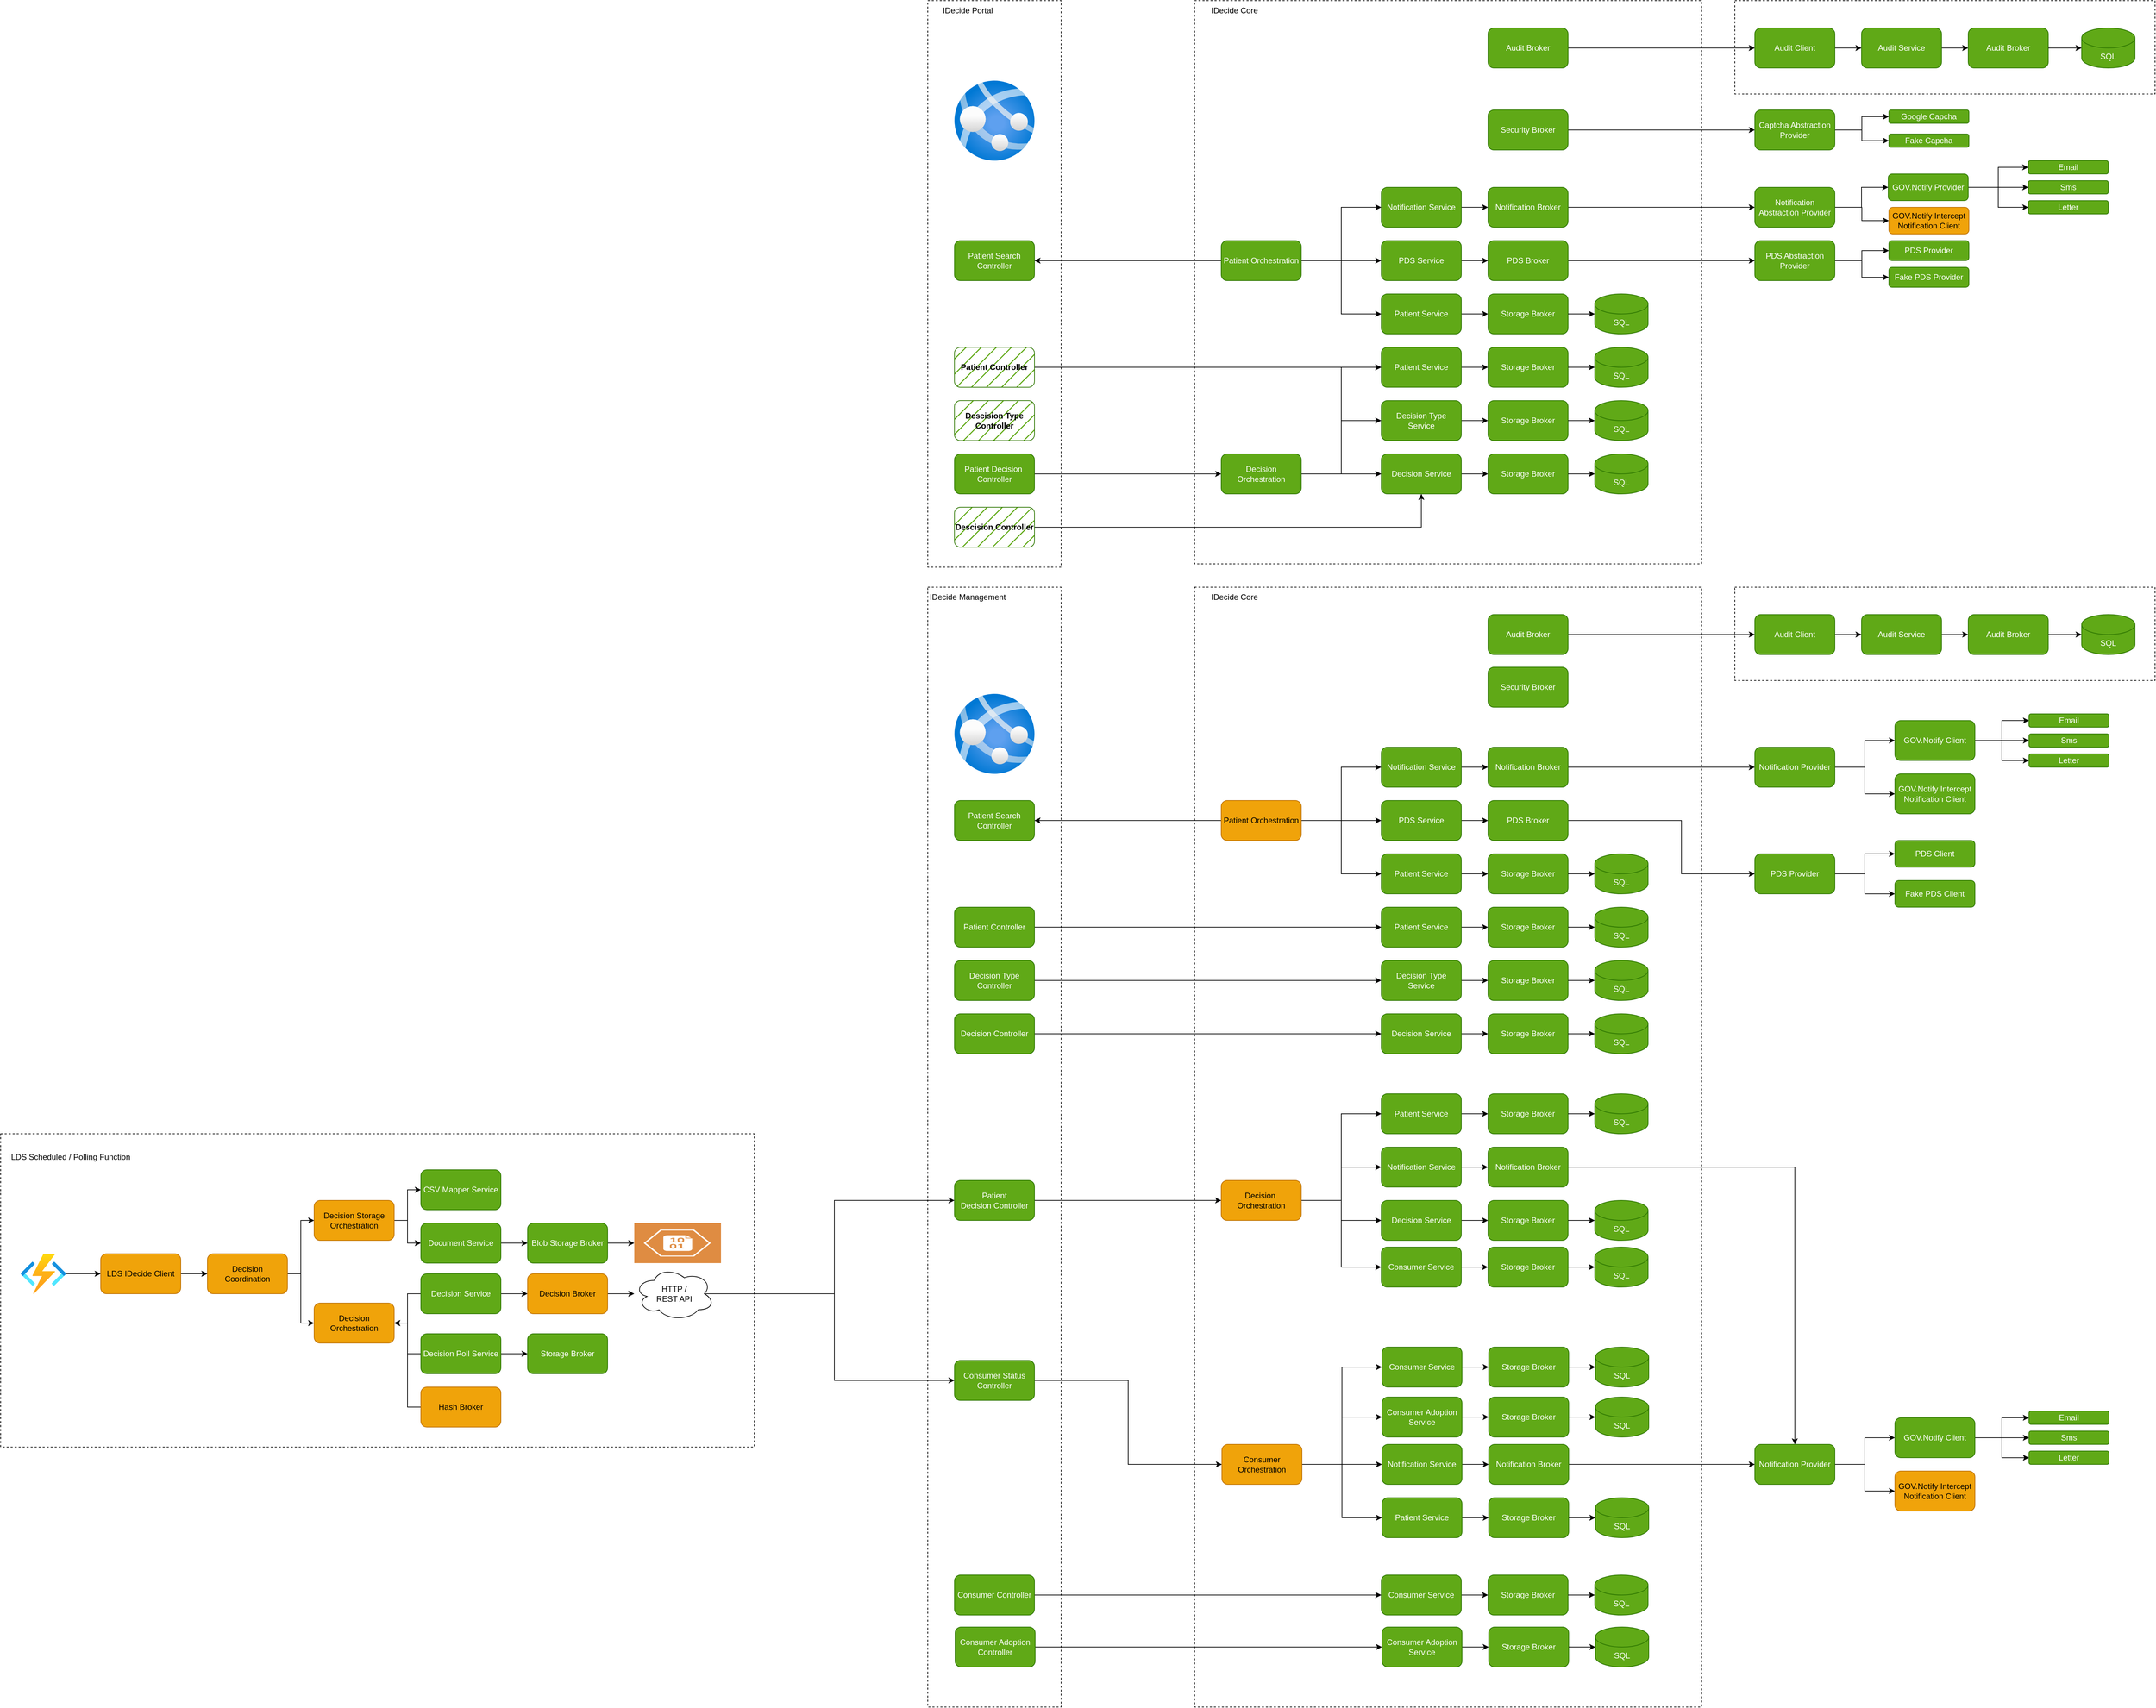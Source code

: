 <mxfile version="28.1.2">
  <diagram name="Page-1" id="e4XxlPvHes2r8L3d206p">
    <mxGraphModel dx="6922" dy="3323" grid="1" gridSize="10" guides="1" tooltips="1" connect="1" arrows="1" fold="1" page="1" pageScale="1" pageWidth="827" pageHeight="1169" math="0" shadow="0">
      <root>
        <mxCell id="0" />
        <mxCell id="1" parent="0" />
        <mxCell id="Ns5lOZo-pP10PFTe99BP-43" value="" style="rounded=0;whiteSpace=wrap;html=1;dashed=1;fillColor=none;" parent="1" vertex="1">
          <mxGeometry x="1010" y="-200" width="630" height="140" as="geometry" />
        </mxCell>
        <mxCell id="jyMMwUtncCNAg7kbom-L-220" value="" style="rounded=0;whiteSpace=wrap;html=1;dashed=1;fillColor=none;direction=east;" parent="1" vertex="1">
          <mxGeometry x="-1590" y="1500" width="1130" height="470" as="geometry" />
        </mxCell>
        <mxCell id="jyMMwUtncCNAg7kbom-L-100" value="" style="rounded=0;whiteSpace=wrap;html=1;dashed=1;fillColor=none;" parent="1" vertex="1">
          <mxGeometry x="-200" y="-200" width="200" height="850" as="geometry" />
        </mxCell>
        <mxCell id="jyMMwUtncCNAg7kbom-L-97" value="" style="rounded=0;whiteSpace=wrap;html=1;dashed=1;fillColor=none;" parent="1" vertex="1">
          <mxGeometry x="200" y="-200" width="760" height="845" as="geometry" />
        </mxCell>
        <mxCell id="jyMMwUtncCNAg7kbom-L-2" value="Patient Search Controller" style="rounded=1;whiteSpace=wrap;html=1;fillColor=#60a917;fontColor=#ffffff;strokeColor=#2D7600;" parent="1" vertex="1">
          <mxGeometry x="-160" y="160" width="120" height="60" as="geometry" />
        </mxCell>
        <mxCell id="jyMMwUtncCNAg7kbom-L-10" style="edgeStyle=orthogonalEdgeStyle;rounded=0;orthogonalLoop=1;jettySize=auto;html=1;exitX=1;exitY=0.5;exitDx=0;exitDy=0;entryX=0;entryY=0.5;entryDx=0;entryDy=0;" parent="1" source="jyMMwUtncCNAg7kbom-L-3" target="jyMMwUtncCNAg7kbom-L-4" edge="1">
          <mxGeometry relative="1" as="geometry" />
        </mxCell>
        <mxCell id="jyMMwUtncCNAg7kbom-L-3" value="PDS Service" style="rounded=1;whiteSpace=wrap;html=1;fillColor=#60a917;fontColor=#ffffff;strokeColor=#2D7600;" parent="1" vertex="1">
          <mxGeometry x="480" y="160" width="120" height="60" as="geometry" />
        </mxCell>
        <mxCell id="Ns5lOZo-pP10PFTe99BP-10" style="edgeStyle=orthogonalEdgeStyle;rounded=0;orthogonalLoop=1;jettySize=auto;html=1;exitX=1;exitY=0.5;exitDx=0;exitDy=0;entryX=0;entryY=0.5;entryDx=0;entryDy=0;" parent="1" source="jyMMwUtncCNAg7kbom-L-4" target="Ns5lOZo-pP10PFTe99BP-6" edge="1">
          <mxGeometry relative="1" as="geometry" />
        </mxCell>
        <mxCell id="jyMMwUtncCNAg7kbom-L-4" value="PDS Broker" style="rounded=1;whiteSpace=wrap;html=1;fillColor=#60a917;fontColor=#ffffff;strokeColor=#2D7600;" parent="1" vertex="1">
          <mxGeometry x="640" y="160" width="120" height="60" as="geometry" />
        </mxCell>
        <mxCell id="jyMMwUtncCNAg7kbom-L-5" value="PDS Provider" style="rounded=1;whiteSpace=wrap;html=1;fillColor=#60a917;fontColor=#ffffff;strokeColor=#2D7600;" parent="1" vertex="1">
          <mxGeometry x="1241" y="160" width="120" height="30" as="geometry" />
        </mxCell>
        <mxCell id="jyMMwUtncCNAg7kbom-L-42" style="edgeStyle=orthogonalEdgeStyle;rounded=0;orthogonalLoop=1;jettySize=auto;html=1;exitX=1;exitY=0.5;exitDx=0;exitDy=0;entryX=0;entryY=0.5;entryDx=0;entryDy=0;" parent="1" source="jyMMwUtncCNAg7kbom-L-43" target="jyMMwUtncCNAg7kbom-L-45" edge="1">
          <mxGeometry relative="1" as="geometry" />
        </mxCell>
        <mxCell id="jyMMwUtncCNAg7kbom-L-43" value="Notification Service" style="rounded=1;whiteSpace=wrap;html=1;fillColor=#60a917;fontColor=#ffffff;strokeColor=#2D7600;" parent="1" vertex="1">
          <mxGeometry x="480" y="80" width="120" height="60" as="geometry" />
        </mxCell>
        <mxCell id="Ns5lOZo-pP10PFTe99BP-2" style="edgeStyle=orthogonalEdgeStyle;rounded=0;orthogonalLoop=1;jettySize=auto;html=1;exitX=1;exitY=0.5;exitDx=0;exitDy=0;entryX=0;entryY=0.5;entryDx=0;entryDy=0;" parent="1" source="jyMMwUtncCNAg7kbom-L-45" target="Ns5lOZo-pP10PFTe99BP-1" edge="1">
          <mxGeometry relative="1" as="geometry" />
        </mxCell>
        <mxCell id="jyMMwUtncCNAg7kbom-L-45" value="Notification Broker" style="rounded=1;whiteSpace=wrap;html=1;fillColor=#60a917;fontColor=#ffffff;strokeColor=#2D7600;" parent="1" vertex="1">
          <mxGeometry x="640" y="80" width="120" height="60" as="geometry" />
        </mxCell>
        <mxCell id="jyMMwUtncCNAg7kbom-L-254" style="edgeStyle=orthogonalEdgeStyle;rounded=0;orthogonalLoop=1;jettySize=auto;html=1;exitX=1;exitY=0.5;exitDx=0;exitDy=0;entryX=0;entryY=0.5;entryDx=0;entryDy=0;" parent="1" source="jyMMwUtncCNAg7kbom-L-46" target="jyMMwUtncCNAg7kbom-L-251" edge="1">
          <mxGeometry relative="1" as="geometry" />
        </mxCell>
        <mxCell id="jyMMwUtncCNAg7kbom-L-255" style="edgeStyle=orthogonalEdgeStyle;rounded=0;orthogonalLoop=1;jettySize=auto;html=1;exitX=1;exitY=0.5;exitDx=0;exitDy=0;entryX=0;entryY=0.5;entryDx=0;entryDy=0;" parent="1" source="jyMMwUtncCNAg7kbom-L-46" target="jyMMwUtncCNAg7kbom-L-252" edge="1">
          <mxGeometry relative="1" as="geometry" />
        </mxCell>
        <mxCell id="jyMMwUtncCNAg7kbom-L-256" style="edgeStyle=orthogonalEdgeStyle;rounded=0;orthogonalLoop=1;jettySize=auto;html=1;exitX=1;exitY=0.5;exitDx=0;exitDy=0;entryX=0;entryY=0.5;entryDx=0;entryDy=0;" parent="1" source="jyMMwUtncCNAg7kbom-L-46" target="jyMMwUtncCNAg7kbom-L-253" edge="1">
          <mxGeometry relative="1" as="geometry" />
        </mxCell>
        <mxCell id="jyMMwUtncCNAg7kbom-L-46" value="GOV.Notify Provider" style="rounded=1;whiteSpace=wrap;html=1;fillColor=#60a917;strokeColor=#2D7600;fontColor=#ffffff;" parent="1" vertex="1">
          <mxGeometry x="1240" y="60" width="120" height="40" as="geometry" />
        </mxCell>
        <mxCell id="jyMMwUtncCNAg7kbom-L-53" style="edgeStyle=orthogonalEdgeStyle;rounded=0;orthogonalLoop=1;jettySize=auto;html=1;exitX=1;exitY=0.5;exitDx=0;exitDy=0;entryX=0;entryY=0.5;entryDx=0;entryDy=0;" parent="1" source="jyMMwUtncCNAg7kbom-L-47" target="jyMMwUtncCNAg7kbom-L-43" edge="1">
          <mxGeometry relative="1" as="geometry" />
        </mxCell>
        <mxCell id="jyMMwUtncCNAg7kbom-L-54" style="edgeStyle=orthogonalEdgeStyle;rounded=0;orthogonalLoop=1;jettySize=auto;html=1;exitX=1;exitY=0.5;exitDx=0;exitDy=0;entryX=0;entryY=0.5;entryDx=0;entryDy=0;" parent="1" source="jyMMwUtncCNAg7kbom-L-47" target="jyMMwUtncCNAg7kbom-L-3" edge="1">
          <mxGeometry relative="1" as="geometry" />
        </mxCell>
        <mxCell id="jyMMwUtncCNAg7kbom-L-55" style="edgeStyle=orthogonalEdgeStyle;rounded=0;orthogonalLoop=1;jettySize=auto;html=1;exitX=1;exitY=0.5;exitDx=0;exitDy=0;entryX=0;entryY=0.5;entryDx=0;entryDy=0;" parent="1" source="jyMMwUtncCNAg7kbom-L-47" target="jyMMwUtncCNAg7kbom-L-49" edge="1">
          <mxGeometry relative="1" as="geometry" />
        </mxCell>
        <mxCell id="jyMMwUtncCNAg7kbom-L-56" style="edgeStyle=orthogonalEdgeStyle;rounded=0;orthogonalLoop=1;jettySize=auto;html=1;exitX=0;exitY=0.5;exitDx=0;exitDy=0;entryX=1;entryY=0.5;entryDx=0;entryDy=0;" parent="1" source="jyMMwUtncCNAg7kbom-L-47" target="jyMMwUtncCNAg7kbom-L-2" edge="1">
          <mxGeometry relative="1" as="geometry">
            <mxPoint x="10" y="200" as="targetPoint" />
          </mxGeometry>
        </mxCell>
        <mxCell id="jyMMwUtncCNAg7kbom-L-47" value="Patient Orchestration" style="rounded=1;whiteSpace=wrap;html=1;fillColor=#60a917;fontColor=#ffffff;strokeColor=#2D7600;" parent="1" vertex="1">
          <mxGeometry x="240" y="160" width="120" height="60" as="geometry" />
        </mxCell>
        <mxCell id="jyMMwUtncCNAg7kbom-L-48" style="edgeStyle=orthogonalEdgeStyle;rounded=0;orthogonalLoop=1;jettySize=auto;html=1;exitX=1;exitY=0.5;exitDx=0;exitDy=0;entryX=0;entryY=0.5;entryDx=0;entryDy=0;" parent="1" source="jyMMwUtncCNAg7kbom-L-49" target="jyMMwUtncCNAg7kbom-L-50" edge="1">
          <mxGeometry relative="1" as="geometry" />
        </mxCell>
        <mxCell id="jyMMwUtncCNAg7kbom-L-49" value="Patient Service" style="rounded=1;whiteSpace=wrap;html=1;fillColor=#60a917;fontColor=#ffffff;strokeColor=#2D7600;" parent="1" vertex="1">
          <mxGeometry x="480" y="240" width="120" height="60" as="geometry" />
        </mxCell>
        <mxCell id="jyMMwUtncCNAg7kbom-L-50" value="Storage Broker" style="rounded=1;whiteSpace=wrap;html=1;fillColor=#60a917;fontColor=#ffffff;strokeColor=#2D7600;" parent="1" vertex="1">
          <mxGeometry x="640" y="240" width="120" height="60" as="geometry" />
        </mxCell>
        <mxCell id="jyMMwUtncCNAg7kbom-L-51" value="SQL" style="shape=cylinder3;whiteSpace=wrap;html=1;boundedLbl=1;backgroundOutline=1;size=15;fillColor=#60a917;fontColor=#ffffff;strokeColor=#2D7600;" parent="1" vertex="1">
          <mxGeometry x="800" y="240" width="80" height="60" as="geometry" />
        </mxCell>
        <mxCell id="jyMMwUtncCNAg7kbom-L-52" style="edgeStyle=orthogonalEdgeStyle;rounded=0;orthogonalLoop=1;jettySize=auto;html=1;exitX=1;exitY=0.5;exitDx=0;exitDy=0;entryX=0;entryY=0.5;entryDx=0;entryDy=0;entryPerimeter=0;" parent="1" source="jyMMwUtncCNAg7kbom-L-50" target="jyMMwUtncCNAg7kbom-L-51" edge="1">
          <mxGeometry relative="1" as="geometry" />
        </mxCell>
        <mxCell id="jyMMwUtncCNAg7kbom-L-64" style="edgeStyle=orthogonalEdgeStyle;rounded=0;orthogonalLoop=1;jettySize=auto;html=1;exitX=1;exitY=0.5;exitDx=0;exitDy=0;entryX=0;entryY=0.5;entryDx=0;entryDy=0;" parent="1" source="jyMMwUtncCNAg7kbom-L-65" target="jyMMwUtncCNAg7kbom-L-66" edge="1">
          <mxGeometry relative="1" as="geometry" />
        </mxCell>
        <mxCell id="jyMMwUtncCNAg7kbom-L-65" value="Patient Service" style="rounded=1;whiteSpace=wrap;html=1;fillColor=#60a917;fontColor=#ffffff;strokeColor=#2D7600;" parent="1" vertex="1">
          <mxGeometry x="480" y="320" width="120" height="60" as="geometry" />
        </mxCell>
        <mxCell id="jyMMwUtncCNAg7kbom-L-66" value="Storage Broker" style="rounded=1;whiteSpace=wrap;html=1;fillColor=#60a917;fontColor=#ffffff;strokeColor=#2D7600;" parent="1" vertex="1">
          <mxGeometry x="640" y="320" width="120" height="60" as="geometry" />
        </mxCell>
        <mxCell id="jyMMwUtncCNAg7kbom-L-67" value="SQL" style="shape=cylinder3;whiteSpace=wrap;html=1;boundedLbl=1;backgroundOutline=1;size=15;fillColor=#60a917;fontColor=#ffffff;strokeColor=#2D7600;" parent="1" vertex="1">
          <mxGeometry x="800" y="320" width="80" height="60" as="geometry" />
        </mxCell>
        <mxCell id="jyMMwUtncCNAg7kbom-L-68" style="edgeStyle=orthogonalEdgeStyle;rounded=0;orthogonalLoop=1;jettySize=auto;html=1;exitX=1;exitY=0.5;exitDx=0;exitDy=0;entryX=0;entryY=0.5;entryDx=0;entryDy=0;entryPerimeter=0;" parent="1" source="jyMMwUtncCNAg7kbom-L-66" target="jyMMwUtncCNAg7kbom-L-67" edge="1">
          <mxGeometry relative="1" as="geometry" />
        </mxCell>
        <mxCell id="jyMMwUtncCNAg7kbom-L-69" style="edgeStyle=orthogonalEdgeStyle;rounded=0;orthogonalLoop=1;jettySize=auto;html=1;exitX=1;exitY=0.5;exitDx=0;exitDy=0;entryX=0;entryY=0.5;entryDx=0;entryDy=0;" parent="1" source="jyMMwUtncCNAg7kbom-L-70" target="jyMMwUtncCNAg7kbom-L-71" edge="1">
          <mxGeometry relative="1" as="geometry" />
        </mxCell>
        <mxCell id="jyMMwUtncCNAg7kbom-L-70" value="Decision Type Service" style="rounded=1;whiteSpace=wrap;html=1;fillColor=#60a917;fontColor=#ffffff;strokeColor=#2D7600;" parent="1" vertex="1">
          <mxGeometry x="480" y="400" width="120" height="60" as="geometry" />
        </mxCell>
        <mxCell id="jyMMwUtncCNAg7kbom-L-71" value="Storage Broker" style="rounded=1;whiteSpace=wrap;html=1;fillColor=#60a917;fontColor=#ffffff;strokeColor=#2D7600;" parent="1" vertex="1">
          <mxGeometry x="640" y="400" width="120" height="60" as="geometry" />
        </mxCell>
        <mxCell id="jyMMwUtncCNAg7kbom-L-72" value="SQL" style="shape=cylinder3;whiteSpace=wrap;html=1;boundedLbl=1;backgroundOutline=1;size=15;fillColor=#60a917;fontColor=#ffffff;strokeColor=#2D7600;" parent="1" vertex="1">
          <mxGeometry x="800" y="400" width="80" height="60" as="geometry" />
        </mxCell>
        <mxCell id="jyMMwUtncCNAg7kbom-L-73" style="edgeStyle=orthogonalEdgeStyle;rounded=0;orthogonalLoop=1;jettySize=auto;html=1;exitX=1;exitY=0.5;exitDx=0;exitDy=0;entryX=0;entryY=0.5;entryDx=0;entryDy=0;entryPerimeter=0;" parent="1" source="jyMMwUtncCNAg7kbom-L-71" target="jyMMwUtncCNAg7kbom-L-72" edge="1">
          <mxGeometry relative="1" as="geometry" />
        </mxCell>
        <mxCell id="jyMMwUtncCNAg7kbom-L-74" style="edgeStyle=orthogonalEdgeStyle;rounded=0;orthogonalLoop=1;jettySize=auto;html=1;exitX=1;exitY=0.5;exitDx=0;exitDy=0;entryX=0;entryY=0.5;entryDx=0;entryDy=0;" parent="1" source="jyMMwUtncCNAg7kbom-L-75" target="jyMMwUtncCNAg7kbom-L-76" edge="1">
          <mxGeometry relative="1" as="geometry" />
        </mxCell>
        <mxCell id="jyMMwUtncCNAg7kbom-L-75" value="Decision Service" style="rounded=1;whiteSpace=wrap;html=1;fillColor=#60a917;fontColor=#ffffff;strokeColor=#2D7600;" parent="1" vertex="1">
          <mxGeometry x="480" y="480" width="120" height="60" as="geometry" />
        </mxCell>
        <mxCell id="jyMMwUtncCNAg7kbom-L-76" value="Storage Broker" style="rounded=1;whiteSpace=wrap;html=1;fillColor=#60a917;fontColor=#ffffff;strokeColor=#2D7600;" parent="1" vertex="1">
          <mxGeometry x="640" y="480" width="120" height="60" as="geometry" />
        </mxCell>
        <mxCell id="jyMMwUtncCNAg7kbom-L-77" value="SQL" style="shape=cylinder3;whiteSpace=wrap;html=1;boundedLbl=1;backgroundOutline=1;size=15;fillColor=#60a917;fontColor=#ffffff;strokeColor=#2D7600;" parent="1" vertex="1">
          <mxGeometry x="800" y="480" width="80" height="60" as="geometry" />
        </mxCell>
        <mxCell id="jyMMwUtncCNAg7kbom-L-78" style="edgeStyle=orthogonalEdgeStyle;rounded=0;orthogonalLoop=1;jettySize=auto;html=1;exitX=1;exitY=0.5;exitDx=0;exitDy=0;entryX=0;entryY=0.5;entryDx=0;entryDy=0;entryPerimeter=0;" parent="1" source="jyMMwUtncCNAg7kbom-L-76" target="jyMMwUtncCNAg7kbom-L-77" edge="1">
          <mxGeometry relative="1" as="geometry" />
        </mxCell>
        <mxCell id="jyMMwUtncCNAg7kbom-L-82" style="edgeStyle=orthogonalEdgeStyle;rounded=0;orthogonalLoop=1;jettySize=auto;html=1;exitX=1;exitY=0.5;exitDx=0;exitDy=0;" parent="1" source="jyMMwUtncCNAg7kbom-L-79" target="jyMMwUtncCNAg7kbom-L-65" edge="1">
          <mxGeometry relative="1" as="geometry" />
        </mxCell>
        <mxCell id="jyMMwUtncCNAg7kbom-L-79" value="Patient Controller" style="rounded=1;whiteSpace=wrap;html=1;fillStyle=hatch;fillColor=#60a917;fontColor=#000000;strokeColor=#2D7600;fontStyle=1" parent="1" vertex="1">
          <mxGeometry x="-160" y="320" width="120" height="60" as="geometry" />
        </mxCell>
        <mxCell id="jyMMwUtncCNAg7kbom-L-80" value="Descision Type Controller" style="rounded=1;whiteSpace=wrap;html=1;fillStyle=hatch;fillColor=#60a917;fontColor=#000000;strokeColor=#2D7600;fontStyle=1" parent="1" vertex="1">
          <mxGeometry x="-160" y="400" width="120" height="60" as="geometry" />
        </mxCell>
        <mxCell id="jyMMwUtncCNAg7kbom-L-187" style="edgeStyle=orthogonalEdgeStyle;rounded=0;orthogonalLoop=1;jettySize=auto;html=1;exitX=1;exitY=0.5;exitDx=0;exitDy=0;entryX=0;entryY=0.5;entryDx=0;entryDy=0;" parent="1" source="jyMMwUtncCNAg7kbom-L-81" target="jyMMwUtncCNAg7kbom-L-183" edge="1">
          <mxGeometry relative="1" as="geometry" />
        </mxCell>
        <mxCell id="jyMMwUtncCNAg7kbom-L-81" value="Patient Decision&amp;nbsp; Controller" style="rounded=1;whiteSpace=wrap;html=1;fillStyle=auto;fillColor=#60a917;fontColor=#ffffff;strokeColor=#2D7600;" parent="1" vertex="1">
          <mxGeometry x="-160" y="480" width="120" height="60" as="geometry" />
        </mxCell>
        <mxCell id="jyMMwUtncCNAg7kbom-L-99" value="IDecide Core" style="text;html=1;align=center;verticalAlign=middle;whiteSpace=wrap;rounded=0;" parent="1" vertex="1">
          <mxGeometry x="200" y="-200" width="120" height="30" as="geometry" />
        </mxCell>
        <mxCell id="jyMMwUtncCNAg7kbom-L-101" value="IDecide Portal" style="text;html=1;align=center;verticalAlign=middle;whiteSpace=wrap;rounded=0;" parent="1" vertex="1">
          <mxGeometry x="-200" y="-200" width="120" height="30" as="geometry" />
        </mxCell>
        <mxCell id="jyMMwUtncCNAg7kbom-L-102" value="" style="rounded=0;whiteSpace=wrap;html=1;dashed=1;fillColor=none;" parent="1" vertex="1">
          <mxGeometry x="-200" y="680" width="200" height="1680" as="geometry" />
        </mxCell>
        <mxCell id="jyMMwUtncCNAg7kbom-L-103" value="Patient Search Controller" style="rounded=1;whiteSpace=wrap;html=1;fillColor=#60a917;fontColor=#ffffff;strokeColor=#2D7600;" parent="1" vertex="1">
          <mxGeometry x="-160" y="1000" width="120" height="60" as="geometry" />
        </mxCell>
        <mxCell id="jyMMwUtncCNAg7kbom-L-179" style="edgeStyle=orthogonalEdgeStyle;rounded=0;orthogonalLoop=1;jettySize=auto;html=1;exitX=1;exitY=0.5;exitDx=0;exitDy=0;entryX=0;entryY=0.5;entryDx=0;entryDy=0;" parent="1" source="jyMMwUtncCNAg7kbom-L-104" target="jyMMwUtncCNAg7kbom-L-163" edge="1">
          <mxGeometry relative="1" as="geometry" />
        </mxCell>
        <mxCell id="jyMMwUtncCNAg7kbom-L-104" value="Patient Controller" style="rounded=1;whiteSpace=wrap;html=1;fillStyle=auto;fillColor=#60a917;fontColor=#ffffff;strokeColor=#2D7600;" parent="1" vertex="1">
          <mxGeometry x="-160" y="1160" width="120" height="60" as="geometry" />
        </mxCell>
        <mxCell id="jyMMwUtncCNAg7kbom-L-180" style="edgeStyle=orthogonalEdgeStyle;rounded=0;orthogonalLoop=1;jettySize=auto;html=1;exitX=1;exitY=0.5;exitDx=0;exitDy=0;entryX=0;entryY=0.5;entryDx=0;entryDy=0;" parent="1" source="jyMMwUtncCNAg7kbom-L-105" target="jyMMwUtncCNAg7kbom-L-168" edge="1">
          <mxGeometry relative="1" as="geometry" />
        </mxCell>
        <mxCell id="jyMMwUtncCNAg7kbom-L-105" value="Decision Type Controller" style="rounded=1;whiteSpace=wrap;html=1;fillStyle=auto;fillColor=#60a917;fontColor=#ffffff;strokeColor=#2D7600;" parent="1" vertex="1">
          <mxGeometry x="-160" y="1240" width="120" height="60" as="geometry" />
        </mxCell>
        <mxCell id="jyMMwUtncCNAg7kbom-L-181" style="edgeStyle=orthogonalEdgeStyle;rounded=0;orthogonalLoop=1;jettySize=auto;html=1;exitX=1;exitY=0.5;exitDx=0;exitDy=0;entryX=0;entryY=0.5;entryDx=0;entryDy=0;" parent="1" source="jyMMwUtncCNAg7kbom-L-106" target="jyMMwUtncCNAg7kbom-L-173" edge="1">
          <mxGeometry relative="1" as="geometry" />
        </mxCell>
        <mxCell id="jyMMwUtncCNAg7kbom-L-106" value="Decision&amp;nbsp;Controller" style="rounded=1;whiteSpace=wrap;html=1;fillStyle=auto;fillColor=#60a917;fontColor=#ffffff;strokeColor=#2D7600;" parent="1" vertex="1">
          <mxGeometry x="-160" y="1320" width="120" height="60" as="geometry" />
        </mxCell>
        <mxCell id="jyMMwUtncCNAg7kbom-L-107" value="IDecide Management" style="text;html=1;align=center;verticalAlign=middle;whiteSpace=wrap;rounded=0;" parent="1" vertex="1">
          <mxGeometry x="-200" y="680" width="120" height="30" as="geometry" />
        </mxCell>
        <mxCell id="jyMMwUtncCNAg7kbom-L-113" value="" style="rounded=0;whiteSpace=wrap;html=1;dashed=1;fillColor=none;" parent="1" vertex="1">
          <mxGeometry x="200" y="680" width="760" height="1680" as="geometry" />
        </mxCell>
        <mxCell id="jyMMwUtncCNAg7kbom-L-114" style="edgeStyle=orthogonalEdgeStyle;rounded=0;orthogonalLoop=1;jettySize=auto;html=1;exitX=1;exitY=0.5;exitDx=0;exitDy=0;entryX=0;entryY=0.5;entryDx=0;entryDy=0;" parent="1" source="jyMMwUtncCNAg7kbom-L-115" target="jyMMwUtncCNAg7kbom-L-117" edge="1">
          <mxGeometry relative="1" as="geometry" />
        </mxCell>
        <mxCell id="jyMMwUtncCNAg7kbom-L-115" value="PDS Service" style="rounded=1;whiteSpace=wrap;html=1;fillColor=#60a917;fontColor=#ffffff;strokeColor=#2D7600;" parent="1" vertex="1">
          <mxGeometry x="480" y="1000" width="120" height="60" as="geometry" />
        </mxCell>
        <mxCell id="jyMMwUtncCNAg7kbom-L-116" style="edgeStyle=orthogonalEdgeStyle;rounded=0;orthogonalLoop=1;jettySize=auto;html=1;exitX=1;exitY=0.5;exitDx=0;exitDy=0;entryX=0;entryY=0.5;entryDx=0;entryDy=0;" parent="1" source="jyMMwUtncCNAg7kbom-L-117" target="Ns5lOZo-pP10PFTe99BP-25" edge="1">
          <mxGeometry relative="1" as="geometry">
            <Array as="points">
              <mxPoint x="930" y="1030" />
              <mxPoint x="930" y="1110" />
            </Array>
            <mxPoint x="1040" y="1150" as="targetPoint" />
          </mxGeometry>
        </mxCell>
        <mxCell id="jyMMwUtncCNAg7kbom-L-117" value="PDS Broker" style="rounded=1;whiteSpace=wrap;html=1;fillColor=#60a917;fontColor=#ffffff;strokeColor=#2D7600;" parent="1" vertex="1">
          <mxGeometry x="640" y="1000" width="120" height="60" as="geometry" />
        </mxCell>
        <mxCell id="jyMMwUtncCNAg7kbom-L-119" style="edgeStyle=orthogonalEdgeStyle;rounded=0;orthogonalLoop=1;jettySize=auto;html=1;exitX=1;exitY=0.5;exitDx=0;exitDy=0;entryX=0;entryY=0.5;entryDx=0;entryDy=0;" parent="1" source="jyMMwUtncCNAg7kbom-L-120" target="jyMMwUtncCNAg7kbom-L-121" edge="1">
          <mxGeometry relative="1" as="geometry" />
        </mxCell>
        <mxCell id="jyMMwUtncCNAg7kbom-L-120" value="Patient Service" style="rounded=1;whiteSpace=wrap;html=1;fillColor=#60a917;fontColor=#ffffff;strokeColor=#2D7600;" parent="1" vertex="1">
          <mxGeometry x="480" y="1440" width="120" height="60" as="geometry" />
        </mxCell>
        <mxCell id="jyMMwUtncCNAg7kbom-L-121" value="Storage Broker" style="rounded=1;whiteSpace=wrap;html=1;fillColor=#60a917;fontColor=#ffffff;strokeColor=#2D7600;" parent="1" vertex="1">
          <mxGeometry x="640" y="1440" width="120" height="60" as="geometry" />
        </mxCell>
        <mxCell id="jyMMwUtncCNAg7kbom-L-122" value="SQL" style="shape=cylinder3;whiteSpace=wrap;html=1;boundedLbl=1;backgroundOutline=1;size=15;fillColor=#60a917;fontColor=#ffffff;strokeColor=#2D7600;" parent="1" vertex="1">
          <mxGeometry x="800" y="1440" width="80" height="60" as="geometry" />
        </mxCell>
        <mxCell id="jyMMwUtncCNAg7kbom-L-123" style="edgeStyle=orthogonalEdgeStyle;rounded=0;orthogonalLoop=1;jettySize=auto;html=1;exitX=1;exitY=0.5;exitDx=0;exitDy=0;entryX=0;entryY=0.5;entryDx=0;entryDy=0;entryPerimeter=0;" parent="1" source="jyMMwUtncCNAg7kbom-L-121" target="jyMMwUtncCNAg7kbom-L-122" edge="1">
          <mxGeometry relative="1" as="geometry" />
        </mxCell>
        <mxCell id="jyMMwUtncCNAg7kbom-L-124" style="edgeStyle=orthogonalEdgeStyle;rounded=0;orthogonalLoop=1;jettySize=auto;html=1;exitX=1;exitY=0.5;exitDx=0;exitDy=0;entryX=0;entryY=0.5;entryDx=0;entryDy=0;" parent="1" edge="1">
          <mxGeometry relative="1" as="geometry">
            <mxPoint x="850" y="1550" as="targetPoint" />
          </mxGeometry>
        </mxCell>
        <mxCell id="jyMMwUtncCNAg7kbom-L-128" style="edgeStyle=orthogonalEdgeStyle;rounded=0;orthogonalLoop=1;jettySize=auto;html=1;exitX=1;exitY=0.5;exitDx=0;exitDy=0;entryX=0;entryY=0.5;entryDx=0;entryDy=0;entryPerimeter=0;" parent="1" edge="1">
          <mxGeometry relative="1" as="geometry">
            <mxPoint x="1010" y="1550" as="targetPoint" />
          </mxGeometry>
        </mxCell>
        <mxCell id="jyMMwUtncCNAg7kbom-L-129" style="edgeStyle=orthogonalEdgeStyle;rounded=0;orthogonalLoop=1;jettySize=auto;html=1;exitX=1;exitY=0.5;exitDx=0;exitDy=0;entryX=0;entryY=0.5;entryDx=0;entryDy=0;" parent="1" source="jyMMwUtncCNAg7kbom-L-130" target="jyMMwUtncCNAg7kbom-L-131" edge="1">
          <mxGeometry relative="1" as="geometry" />
        </mxCell>
        <mxCell id="jyMMwUtncCNAg7kbom-L-130" value="Decision Service" style="rounded=1;whiteSpace=wrap;html=1;fillColor=#60a917;fontColor=#ffffff;strokeColor=#2D7600;" parent="1" vertex="1">
          <mxGeometry x="480" y="1600" width="120" height="60" as="geometry" />
        </mxCell>
        <mxCell id="jyMMwUtncCNAg7kbom-L-131" value="Storage Broker" style="rounded=1;whiteSpace=wrap;html=1;fillColor=#60a917;fontColor=#ffffff;strokeColor=#2D7600;" parent="1" vertex="1">
          <mxGeometry x="640" y="1600" width="120" height="60" as="geometry" />
        </mxCell>
        <mxCell id="jyMMwUtncCNAg7kbom-L-132" value="SQL" style="shape=cylinder3;whiteSpace=wrap;html=1;boundedLbl=1;backgroundOutline=1;size=15;fillColor=#60a917;fontColor=#ffffff;strokeColor=#2D7600;" parent="1" vertex="1">
          <mxGeometry x="800" y="1600" width="80" height="60" as="geometry" />
        </mxCell>
        <mxCell id="jyMMwUtncCNAg7kbom-L-133" style="edgeStyle=orthogonalEdgeStyle;rounded=0;orthogonalLoop=1;jettySize=auto;html=1;exitX=1;exitY=0.5;exitDx=0;exitDy=0;entryX=0;entryY=0.5;entryDx=0;entryDy=0;entryPerimeter=0;" parent="1" source="jyMMwUtncCNAg7kbom-L-131" target="jyMMwUtncCNAg7kbom-L-132" edge="1">
          <mxGeometry relative="1" as="geometry" />
        </mxCell>
        <mxCell id="jyMMwUtncCNAg7kbom-L-134" style="edgeStyle=orthogonalEdgeStyle;rounded=0;orthogonalLoop=1;jettySize=auto;html=1;exitX=1;exitY=0.5;exitDx=0;exitDy=0;entryX=0;entryY=0.5;entryDx=0;entryDy=0;" parent="1" source="jyMMwUtncCNAg7kbom-L-135" target="jyMMwUtncCNAg7kbom-L-137" edge="1">
          <mxGeometry relative="1" as="geometry" />
        </mxCell>
        <mxCell id="jyMMwUtncCNAg7kbom-L-135" value="Consumer Adoption Service" style="rounded=1;whiteSpace=wrap;html=1;fillColor=#60a917;fontColor=#ffffff;strokeColor=#2D7600;" parent="1" vertex="1">
          <mxGeometry x="481" y="1895" width="120" height="60" as="geometry" />
        </mxCell>
        <mxCell id="jyMMwUtncCNAg7kbom-L-136" style="edgeStyle=orthogonalEdgeStyle;rounded=0;orthogonalLoop=1;jettySize=auto;html=1;exitX=1;exitY=0.5;exitDx=0;exitDy=0;" parent="1" source="jyMMwUtncCNAg7kbom-L-137" target="jyMMwUtncCNAg7kbom-L-138" edge="1">
          <mxGeometry relative="1" as="geometry" />
        </mxCell>
        <mxCell id="jyMMwUtncCNAg7kbom-L-137" value="Storage Broker" style="rounded=1;whiteSpace=wrap;html=1;fillColor=#60a917;fontColor=#ffffff;strokeColor=#2D7600;" parent="1" vertex="1">
          <mxGeometry x="641" y="1895" width="120" height="60" as="geometry" />
        </mxCell>
        <mxCell id="jyMMwUtncCNAg7kbom-L-138" value="SQL" style="shape=cylinder3;whiteSpace=wrap;html=1;boundedLbl=1;backgroundOutline=1;size=15;fillColor=#60a917;fontColor=#ffffff;strokeColor=#2D7600;" parent="1" vertex="1">
          <mxGeometry x="801" y="1895" width="80" height="60" as="geometry" />
        </mxCell>
        <mxCell id="jyMMwUtncCNAg7kbom-L-139" style="edgeStyle=orthogonalEdgeStyle;rounded=0;orthogonalLoop=1;jettySize=auto;html=1;exitX=1;exitY=0.5;exitDx=0;exitDy=0;entryX=0;entryY=0.5;entryDx=0;entryDy=0;" parent="1" source="jyMMwUtncCNAg7kbom-L-140" target="jyMMwUtncCNAg7kbom-L-141" edge="1">
          <mxGeometry relative="1" as="geometry" />
        </mxCell>
        <mxCell id="jyMMwUtncCNAg7kbom-L-140" value="Consumer Service" style="rounded=1;whiteSpace=wrap;html=1;fillColor=#60a917;fontColor=#ffffff;strokeColor=#2D7600;" parent="1" vertex="1">
          <mxGeometry x="480" y="2162" width="120" height="60" as="geometry" />
        </mxCell>
        <mxCell id="jyMMwUtncCNAg7kbom-L-141" value="Storage Broker" style="rounded=1;whiteSpace=wrap;html=1;fillColor=#60a917;fontColor=#ffffff;strokeColor=#2D7600;" parent="1" vertex="1">
          <mxGeometry x="640" y="2162" width="120" height="60" as="geometry" />
        </mxCell>
        <mxCell id="jyMMwUtncCNAg7kbom-L-142" value="SQL" style="shape=cylinder3;whiteSpace=wrap;html=1;boundedLbl=1;backgroundOutline=1;size=15;fillColor=#60a917;fontColor=#ffffff;strokeColor=#2D7600;" parent="1" vertex="1">
          <mxGeometry x="800" y="2162" width="80" height="60" as="geometry" />
        </mxCell>
        <mxCell id="jyMMwUtncCNAg7kbom-L-143" style="edgeStyle=orthogonalEdgeStyle;rounded=0;orthogonalLoop=1;jettySize=auto;html=1;exitX=1;exitY=0.5;exitDx=0;exitDy=0;entryX=0;entryY=0.5;entryDx=0;entryDy=0;entryPerimeter=0;" parent="1" source="jyMMwUtncCNAg7kbom-L-141" target="jyMMwUtncCNAg7kbom-L-142" edge="1">
          <mxGeometry relative="1" as="geometry" />
        </mxCell>
        <mxCell id="jyMMwUtncCNAg7kbom-L-144" style="edgeStyle=orthogonalEdgeStyle;rounded=0;orthogonalLoop=1;jettySize=auto;html=1;exitX=1;exitY=0.5;exitDx=0;exitDy=0;entryX=0;entryY=0.5;entryDx=0;entryDy=0;" parent="1" source="jyMMwUtncCNAg7kbom-L-145" target="jyMMwUtncCNAg7kbom-L-147" edge="1">
          <mxGeometry relative="1" as="geometry" />
        </mxCell>
        <mxCell id="jyMMwUtncCNAg7kbom-L-145" value="Notification Service" style="rounded=1;whiteSpace=wrap;html=1;fillColor=#60a917;fontColor=#ffffff;strokeColor=#2D7600;" parent="1" vertex="1">
          <mxGeometry x="480" y="920" width="120" height="60" as="geometry" />
        </mxCell>
        <mxCell id="jyMMwUtncCNAg7kbom-L-146" style="edgeStyle=orthogonalEdgeStyle;rounded=0;orthogonalLoop=1;jettySize=auto;html=1;exitX=1;exitY=0.5;exitDx=0;exitDy=0;entryX=0;entryY=0.5;entryDx=0;entryDy=0;" parent="1" source="jyMMwUtncCNAg7kbom-L-147" target="Ns5lOZo-pP10PFTe99BP-21" edge="1">
          <mxGeometry relative="1" as="geometry">
            <mxPoint x="1040" y="950" as="targetPoint" />
          </mxGeometry>
        </mxCell>
        <mxCell id="jyMMwUtncCNAg7kbom-L-147" value="Notification Broker" style="rounded=1;whiteSpace=wrap;html=1;fillColor=#60a917;fontColor=#ffffff;strokeColor=#2D7600;" parent="1" vertex="1">
          <mxGeometry x="640" y="920" width="120" height="60" as="geometry" />
        </mxCell>
        <mxCell id="jyMMwUtncCNAg7kbom-L-248" style="edgeStyle=orthogonalEdgeStyle;rounded=0;orthogonalLoop=1;jettySize=auto;html=1;exitX=1;exitY=0.5;exitDx=0;exitDy=0;entryX=0;entryY=0.5;entryDx=0;entryDy=0;" parent="1" edge="1">
          <mxGeometry relative="1" as="geometry">
            <mxPoint x="1160" y="870" as="sourcePoint" />
          </mxGeometry>
        </mxCell>
        <mxCell id="jyMMwUtncCNAg7kbom-L-149" style="edgeStyle=orthogonalEdgeStyle;rounded=0;orthogonalLoop=1;jettySize=auto;html=1;exitX=1;exitY=0.5;exitDx=0;exitDy=0;entryX=0;entryY=0.5;entryDx=0;entryDy=0;" parent="1" source="jyMMwUtncCNAg7kbom-L-152" target="jyMMwUtncCNAg7kbom-L-145" edge="1">
          <mxGeometry relative="1" as="geometry" />
        </mxCell>
        <mxCell id="jyMMwUtncCNAg7kbom-L-150" style="edgeStyle=orthogonalEdgeStyle;rounded=0;orthogonalLoop=1;jettySize=auto;html=1;exitX=1;exitY=0.5;exitDx=0;exitDy=0;entryX=0;entryY=0.5;entryDx=0;entryDy=0;" parent="1" source="jyMMwUtncCNAg7kbom-L-152" target="jyMMwUtncCNAg7kbom-L-115" edge="1">
          <mxGeometry relative="1" as="geometry" />
        </mxCell>
        <mxCell id="jyMMwUtncCNAg7kbom-L-151" style="edgeStyle=orthogonalEdgeStyle;rounded=0;orthogonalLoop=1;jettySize=auto;html=1;exitX=1;exitY=0.5;exitDx=0;exitDy=0;entryX=0;entryY=0.5;entryDx=0;entryDy=0;" parent="1" source="jyMMwUtncCNAg7kbom-L-152" target="jyMMwUtncCNAg7kbom-L-154" edge="1">
          <mxGeometry relative="1" as="geometry" />
        </mxCell>
        <mxCell id="jyMMwUtncCNAg7kbom-L-178" style="edgeStyle=orthogonalEdgeStyle;rounded=0;orthogonalLoop=1;jettySize=auto;html=1;exitX=0;exitY=0.5;exitDx=0;exitDy=0;" parent="1" source="jyMMwUtncCNAg7kbom-L-152" target="jyMMwUtncCNAg7kbom-L-103" edge="1">
          <mxGeometry relative="1" as="geometry" />
        </mxCell>
        <mxCell id="jyMMwUtncCNAg7kbom-L-152" value="Patient Orchestration" style="rounded=1;whiteSpace=wrap;html=1;fillColor=#f0a30a;fontColor=#000000;strokeColor=#BD7000;" parent="1" vertex="1">
          <mxGeometry x="240" y="1000" width="120" height="60" as="geometry" />
        </mxCell>
        <mxCell id="jyMMwUtncCNAg7kbom-L-153" style="edgeStyle=orthogonalEdgeStyle;rounded=0;orthogonalLoop=1;jettySize=auto;html=1;exitX=1;exitY=0.5;exitDx=0;exitDy=0;entryX=0;entryY=0.5;entryDx=0;entryDy=0;" parent="1" source="jyMMwUtncCNAg7kbom-L-154" target="jyMMwUtncCNAg7kbom-L-155" edge="1">
          <mxGeometry relative="1" as="geometry" />
        </mxCell>
        <mxCell id="jyMMwUtncCNAg7kbom-L-154" value="Patient Service" style="rounded=1;whiteSpace=wrap;html=1;fillColor=#60a917;fontColor=#ffffff;strokeColor=#2D7600;" parent="1" vertex="1">
          <mxGeometry x="480" y="1080" width="120" height="60" as="geometry" />
        </mxCell>
        <mxCell id="jyMMwUtncCNAg7kbom-L-155" value="Storage Broker" style="rounded=1;whiteSpace=wrap;html=1;fillColor=#60a917;fontColor=#ffffff;strokeColor=#2D7600;" parent="1" vertex="1">
          <mxGeometry x="640" y="1080" width="120" height="60" as="geometry" />
        </mxCell>
        <mxCell id="jyMMwUtncCNAg7kbom-L-156" value="SQL" style="shape=cylinder3;whiteSpace=wrap;html=1;boundedLbl=1;backgroundOutline=1;size=15;fillColor=#60a917;fontColor=#ffffff;strokeColor=#2D7600;" parent="1" vertex="1">
          <mxGeometry x="800" y="1080" width="80" height="60" as="geometry" />
        </mxCell>
        <mxCell id="jyMMwUtncCNAg7kbom-L-157" style="edgeStyle=orthogonalEdgeStyle;rounded=0;orthogonalLoop=1;jettySize=auto;html=1;exitX=1;exitY=0.5;exitDx=0;exitDy=0;entryX=0;entryY=0.5;entryDx=0;entryDy=0;entryPerimeter=0;" parent="1" source="jyMMwUtncCNAg7kbom-L-155" target="jyMMwUtncCNAg7kbom-L-156" edge="1">
          <mxGeometry relative="1" as="geometry" />
        </mxCell>
        <mxCell id="jyMMwUtncCNAg7kbom-L-158" style="edgeStyle=orthogonalEdgeStyle;rounded=0;orthogonalLoop=1;jettySize=auto;html=1;exitX=1;exitY=0.5;exitDx=0;exitDy=0;entryX=0;entryY=0.5;entryDx=0;entryDy=0;" parent="1" source="jyMMwUtncCNAg7kbom-L-161" target="jyMMwUtncCNAg7kbom-L-120" edge="1">
          <mxGeometry relative="1" as="geometry" />
        </mxCell>
        <mxCell id="jyMMwUtncCNAg7kbom-L-159" style="edgeStyle=orthogonalEdgeStyle;rounded=0;orthogonalLoop=1;jettySize=auto;html=1;exitX=1;exitY=0.5;exitDx=0;exitDy=0;entryX=0;entryY=0.5;entryDx=0;entryDy=0;" parent="1" source="jyMMwUtncCNAg7kbom-L-161" target="A21wKkEGNvH93jWNMIgT-7" edge="1">
          <mxGeometry relative="1" as="geometry">
            <mxPoint x="690" y="1550" as="targetPoint" />
          </mxGeometry>
        </mxCell>
        <mxCell id="jyMMwUtncCNAg7kbom-L-160" style="edgeStyle=orthogonalEdgeStyle;rounded=0;orthogonalLoop=1;jettySize=auto;html=1;exitX=1;exitY=0.5;exitDx=0;exitDy=0;entryX=0;entryY=0.5;entryDx=0;entryDy=0;" parent="1" source="jyMMwUtncCNAg7kbom-L-161" target="jyMMwUtncCNAg7kbom-L-130" edge="1">
          <mxGeometry relative="1" as="geometry" />
        </mxCell>
        <mxCell id="A21wKkEGNvH93jWNMIgT-26" style="edgeStyle=orthogonalEdgeStyle;rounded=0;orthogonalLoop=1;jettySize=auto;html=1;exitX=1;exitY=0.5;exitDx=0;exitDy=0;entryX=0;entryY=0.5;entryDx=0;entryDy=0;" parent="1" source="jyMMwUtncCNAg7kbom-L-161" target="A21wKkEGNvH93jWNMIgT-22" edge="1">
          <mxGeometry relative="1" as="geometry" />
        </mxCell>
        <mxCell id="jyMMwUtncCNAg7kbom-L-161" value="Decision&amp;nbsp;&lt;br&gt;Orchestration" style="rounded=1;whiteSpace=wrap;html=1;fillColor=#f0a30a;fontColor=#000000;strokeColor=#BD7000;" parent="1" vertex="1">
          <mxGeometry x="240" y="1570" width="120" height="60" as="geometry" />
        </mxCell>
        <mxCell id="jyMMwUtncCNAg7kbom-L-162" style="edgeStyle=orthogonalEdgeStyle;rounded=0;orthogonalLoop=1;jettySize=auto;html=1;exitX=1;exitY=0.5;exitDx=0;exitDy=0;entryX=0;entryY=0.5;entryDx=0;entryDy=0;" parent="1" source="jyMMwUtncCNAg7kbom-L-163" target="jyMMwUtncCNAg7kbom-L-164" edge="1">
          <mxGeometry relative="1" as="geometry" />
        </mxCell>
        <mxCell id="jyMMwUtncCNAg7kbom-L-163" value="Patient Service" style="rounded=1;whiteSpace=wrap;html=1;fillColor=#60a917;fontColor=#ffffff;strokeColor=#2D7600;" parent="1" vertex="1">
          <mxGeometry x="480" y="1160" width="120" height="60" as="geometry" />
        </mxCell>
        <mxCell id="jyMMwUtncCNAg7kbom-L-164" value="Storage Broker" style="rounded=1;whiteSpace=wrap;html=1;fillColor=#60a917;fontColor=#ffffff;strokeColor=#2D7600;" parent="1" vertex="1">
          <mxGeometry x="640" y="1160" width="120" height="60" as="geometry" />
        </mxCell>
        <mxCell id="jyMMwUtncCNAg7kbom-L-165" value="SQL" style="shape=cylinder3;whiteSpace=wrap;html=1;boundedLbl=1;backgroundOutline=1;size=15;fillColor=#60a917;fontColor=#ffffff;strokeColor=#2D7600;" parent="1" vertex="1">
          <mxGeometry x="800" y="1160" width="80" height="60" as="geometry" />
        </mxCell>
        <mxCell id="jyMMwUtncCNAg7kbom-L-166" style="edgeStyle=orthogonalEdgeStyle;rounded=0;orthogonalLoop=1;jettySize=auto;html=1;exitX=1;exitY=0.5;exitDx=0;exitDy=0;entryX=0;entryY=0.5;entryDx=0;entryDy=0;entryPerimeter=0;" parent="1" source="jyMMwUtncCNAg7kbom-L-164" target="jyMMwUtncCNAg7kbom-L-165" edge="1">
          <mxGeometry relative="1" as="geometry" />
        </mxCell>
        <mxCell id="jyMMwUtncCNAg7kbom-L-167" style="edgeStyle=orthogonalEdgeStyle;rounded=0;orthogonalLoop=1;jettySize=auto;html=1;exitX=1;exitY=0.5;exitDx=0;exitDy=0;entryX=0;entryY=0.5;entryDx=0;entryDy=0;" parent="1" source="jyMMwUtncCNAg7kbom-L-168" target="jyMMwUtncCNAg7kbom-L-169" edge="1">
          <mxGeometry relative="1" as="geometry" />
        </mxCell>
        <mxCell id="jyMMwUtncCNAg7kbom-L-168" value="Decision&amp;nbsp;Type Service" style="rounded=1;whiteSpace=wrap;html=1;fillColor=#60a917;fontColor=#ffffff;strokeColor=#2D7600;" parent="1" vertex="1">
          <mxGeometry x="480" y="1240" width="120" height="60" as="geometry" />
        </mxCell>
        <mxCell id="jyMMwUtncCNAg7kbom-L-169" value="Storage Broker" style="rounded=1;whiteSpace=wrap;html=1;fillColor=#60a917;fontColor=#ffffff;strokeColor=#2D7600;" parent="1" vertex="1">
          <mxGeometry x="640" y="1240" width="120" height="60" as="geometry" />
        </mxCell>
        <mxCell id="jyMMwUtncCNAg7kbom-L-170" value="SQL" style="shape=cylinder3;whiteSpace=wrap;html=1;boundedLbl=1;backgroundOutline=1;size=15;fillColor=#60a917;fontColor=#ffffff;strokeColor=#2D7600;" parent="1" vertex="1">
          <mxGeometry x="800" y="1240" width="80" height="60" as="geometry" />
        </mxCell>
        <mxCell id="jyMMwUtncCNAg7kbom-L-171" style="edgeStyle=orthogonalEdgeStyle;rounded=0;orthogonalLoop=1;jettySize=auto;html=1;exitX=1;exitY=0.5;exitDx=0;exitDy=0;entryX=0;entryY=0.5;entryDx=0;entryDy=0;entryPerimeter=0;" parent="1" source="jyMMwUtncCNAg7kbom-L-169" target="jyMMwUtncCNAg7kbom-L-170" edge="1">
          <mxGeometry relative="1" as="geometry" />
        </mxCell>
        <mxCell id="jyMMwUtncCNAg7kbom-L-172" style="edgeStyle=orthogonalEdgeStyle;rounded=0;orthogonalLoop=1;jettySize=auto;html=1;exitX=1;exitY=0.5;exitDx=0;exitDy=0;entryX=0;entryY=0.5;entryDx=0;entryDy=0;" parent="1" source="jyMMwUtncCNAg7kbom-L-173" target="jyMMwUtncCNAg7kbom-L-174" edge="1">
          <mxGeometry relative="1" as="geometry" />
        </mxCell>
        <mxCell id="jyMMwUtncCNAg7kbom-L-173" value="Decision Service" style="rounded=1;whiteSpace=wrap;html=1;fillColor=#60a917;fontColor=#ffffff;strokeColor=#2D7600;" parent="1" vertex="1">
          <mxGeometry x="480" y="1320" width="120" height="60" as="geometry" />
        </mxCell>
        <mxCell id="jyMMwUtncCNAg7kbom-L-174" value="Storage Broker" style="rounded=1;whiteSpace=wrap;html=1;fillColor=#60a917;fontColor=#ffffff;strokeColor=#2D7600;" parent="1" vertex="1">
          <mxGeometry x="640" y="1320" width="120" height="60" as="geometry" />
        </mxCell>
        <mxCell id="jyMMwUtncCNAg7kbom-L-175" value="SQL" style="shape=cylinder3;whiteSpace=wrap;html=1;boundedLbl=1;backgroundOutline=1;size=15;fillColor=#60a917;fontColor=#ffffff;strokeColor=#2D7600;" parent="1" vertex="1">
          <mxGeometry x="800" y="1320" width="80" height="60" as="geometry" />
        </mxCell>
        <mxCell id="jyMMwUtncCNAg7kbom-L-176" style="edgeStyle=orthogonalEdgeStyle;rounded=0;orthogonalLoop=1;jettySize=auto;html=1;exitX=1;exitY=0.5;exitDx=0;exitDy=0;entryX=0;entryY=0.5;entryDx=0;entryDy=0;entryPerimeter=0;" parent="1" source="jyMMwUtncCNAg7kbom-L-174" target="jyMMwUtncCNAg7kbom-L-175" edge="1">
          <mxGeometry relative="1" as="geometry" />
        </mxCell>
        <mxCell id="jyMMwUtncCNAg7kbom-L-177" value="IDecide Core" style="text;html=1;align=center;verticalAlign=middle;whiteSpace=wrap;rounded=0;" parent="1" vertex="1">
          <mxGeometry x="200" y="680" width="120" height="30" as="geometry" />
        </mxCell>
        <mxCell id="jyMMwUtncCNAg7kbom-L-190" style="edgeStyle=orthogonalEdgeStyle;rounded=0;orthogonalLoop=1;jettySize=auto;html=1;exitX=1;exitY=0.5;exitDx=0;exitDy=0;entryX=0;entryY=0.5;entryDx=0;entryDy=0;" parent="1" source="jyMMwUtncCNAg7kbom-L-182" target="jyMMwUtncCNAg7kbom-L-161" edge="1">
          <mxGeometry relative="1" as="geometry" />
        </mxCell>
        <mxCell id="jyMMwUtncCNAg7kbom-L-182" value="Patient Decision&amp;nbsp;Controller" style="rounded=1;whiteSpace=wrap;html=1;fillColor=#60a917;fontColor=#ffffff;strokeColor=#2D7600;" parent="1" vertex="1">
          <mxGeometry x="-160" y="1570" width="120" height="60" as="geometry" />
        </mxCell>
        <mxCell id="jyMMwUtncCNAg7kbom-L-184" style="edgeStyle=orthogonalEdgeStyle;rounded=0;orthogonalLoop=1;jettySize=auto;html=1;exitX=1;exitY=0.5;exitDx=0;exitDy=0;entryX=0;entryY=0.5;entryDx=0;entryDy=0;" parent="1" source="jyMMwUtncCNAg7kbom-L-183" target="jyMMwUtncCNAg7kbom-L-65" edge="1">
          <mxGeometry relative="1" as="geometry" />
        </mxCell>
        <mxCell id="jyMMwUtncCNAg7kbom-L-185" style="edgeStyle=orthogonalEdgeStyle;rounded=0;orthogonalLoop=1;jettySize=auto;html=1;exitX=1;exitY=0.5;exitDx=0;exitDy=0;entryX=0;entryY=0.5;entryDx=0;entryDy=0;" parent="1" source="jyMMwUtncCNAg7kbom-L-183" target="jyMMwUtncCNAg7kbom-L-70" edge="1">
          <mxGeometry relative="1" as="geometry" />
        </mxCell>
        <mxCell id="jyMMwUtncCNAg7kbom-L-186" style="edgeStyle=orthogonalEdgeStyle;rounded=0;orthogonalLoop=1;jettySize=auto;html=1;exitX=1;exitY=0.5;exitDx=0;exitDy=0;entryX=0;entryY=0.5;entryDx=0;entryDy=0;" parent="1" source="jyMMwUtncCNAg7kbom-L-183" target="jyMMwUtncCNAg7kbom-L-75" edge="1">
          <mxGeometry relative="1" as="geometry" />
        </mxCell>
        <mxCell id="jyMMwUtncCNAg7kbom-L-183" value="Decision Orchestration" style="rounded=1;whiteSpace=wrap;html=1;fillColor=#60a917;fontColor=#ffffff;strokeColor=#2D7600;" parent="1" vertex="1">
          <mxGeometry x="240" y="480" width="120" height="60" as="geometry" />
        </mxCell>
        <mxCell id="jyMMwUtncCNAg7kbom-L-189" style="edgeStyle=orthogonalEdgeStyle;rounded=0;orthogonalLoop=1;jettySize=auto;html=1;exitX=1;exitY=0.5;exitDx=0;exitDy=0;entryX=0.5;entryY=1;entryDx=0;entryDy=0;" parent="1" source="jyMMwUtncCNAg7kbom-L-188" target="jyMMwUtncCNAg7kbom-L-75" edge="1">
          <mxGeometry relative="1" as="geometry" />
        </mxCell>
        <mxCell id="jyMMwUtncCNAg7kbom-L-188" value="Descision Controller" style="rounded=1;whiteSpace=wrap;html=1;fillStyle=hatch;fillColor=#60a917;fontColor=#000000;strokeColor=#2D7600;fontStyle=1" parent="1" vertex="1">
          <mxGeometry x="-160" y="560" width="120" height="60" as="geometry" />
        </mxCell>
        <mxCell id="jyMMwUtncCNAg7kbom-L-241" style="edgeStyle=orthogonalEdgeStyle;rounded=0;orthogonalLoop=1;jettySize=auto;html=1;exitX=1;exitY=0.5;exitDx=0;exitDy=0;entryX=0;entryY=0.5;entryDx=0;entryDy=0;" parent="1" source="jyMMwUtncCNAg7kbom-L-191" target="jyMMwUtncCNAg7kbom-L-229" edge="1">
          <mxGeometry relative="1" as="geometry" />
        </mxCell>
        <mxCell id="jyMMwUtncCNAg7kbom-L-191" value="Consumer Status Controller" style="rounded=1;whiteSpace=wrap;html=1;fillColor=#60a917;fontColor=#ffffff;strokeColor=#2D7600;" parent="1" vertex="1">
          <mxGeometry x="-160" y="1840" width="120" height="60" as="geometry" />
        </mxCell>
        <mxCell id="jyMMwUtncCNAg7kbom-L-194" style="edgeStyle=orthogonalEdgeStyle;rounded=0;orthogonalLoop=1;jettySize=auto;html=1;exitX=1;exitY=0.5;exitDx=0;exitDy=0;entryX=0;entryY=0.5;entryDx=0;entryDy=0;" parent="1" source="jyMMwUtncCNAg7kbom-L-192" target="jyMMwUtncCNAg7kbom-L-140" edge="1">
          <mxGeometry relative="1" as="geometry" />
        </mxCell>
        <mxCell id="jyMMwUtncCNAg7kbom-L-192" value="Consumer Controller" style="rounded=1;whiteSpace=wrap;html=1;fillColor=#60a917;fontColor=#ffffff;strokeColor=#2D7600;" parent="1" vertex="1">
          <mxGeometry x="-160" y="2162" width="120" height="60" as="geometry" />
        </mxCell>
        <mxCell id="jyMMwUtncCNAg7kbom-L-201" style="edgeStyle=orthogonalEdgeStyle;rounded=0;orthogonalLoop=1;jettySize=auto;html=1;exitX=1;exitY=0.5;exitDx=0;exitDy=0;entryX=0;entryY=0.5;entryDx=0;entryDy=0;" parent="1" source="jyMMwUtncCNAg7kbom-L-196" target="jyMMwUtncCNAg7kbom-L-200" edge="1">
          <mxGeometry relative="1" as="geometry" />
        </mxCell>
        <mxCell id="jyMMwUtncCNAg7kbom-L-196" value="Audit Broker" style="rounded=1;whiteSpace=wrap;html=1;fillColor=#60a917;fontColor=#ffffff;strokeColor=#2D7600;" parent="1" vertex="1">
          <mxGeometry x="640" y="-159" width="120" height="60" as="geometry" />
        </mxCell>
        <mxCell id="A21wKkEGNvH93jWNMIgT-30" style="edgeStyle=orthogonalEdgeStyle;rounded=0;orthogonalLoop=1;jettySize=auto;html=1;exitX=1;exitY=0.5;exitDx=0;exitDy=0;entryX=0;entryY=0.5;entryDx=0;entryDy=0;" parent="1" source="jyMMwUtncCNAg7kbom-L-200" target="Ns5lOZo-pP10PFTe99BP-40" edge="1">
          <mxGeometry relative="1" as="geometry" />
        </mxCell>
        <mxCell id="jyMMwUtncCNAg7kbom-L-200" value="Audit Client" style="rounded=1;whiteSpace=wrap;html=1;fillColor=#60a917;fontColor=#ffffff;strokeColor=#2D7600;" parent="1" vertex="1">
          <mxGeometry x="1040" y="-159" width="120" height="60" as="geometry" />
        </mxCell>
        <mxCell id="cGmd3rcEMs4aWned14Or-4" value="" style="edgeStyle=orthogonalEdgeStyle;rounded=0;orthogonalLoop=1;jettySize=auto;html=1;" parent="1" source="jyMMwUtncCNAg7kbom-L-204" target="jyMMwUtncCNAg7kbom-L-207" edge="1">
          <mxGeometry relative="1" as="geometry" />
        </mxCell>
        <mxCell id="jyMMwUtncCNAg7kbom-L-204" value="" style="image;aspect=fixed;html=1;points=[];align=center;fontSize=12;image=img/lib/azure2/compute/Function_Apps.svg;direction=east;" parent="1" vertex="1">
          <mxGeometry x="-1560" y="1680" width="68" height="60" as="geometry" />
        </mxCell>
        <mxCell id="IFPMEwVaAI4DyDCEMEGc-10" style="edgeStyle=orthogonalEdgeStyle;rounded=0;orthogonalLoop=1;jettySize=auto;html=1;exitX=1;exitY=0.5;exitDx=0;exitDy=0;entryX=0;entryY=0.5;entryDx=0;entryDy=0;" parent="1" source="jyMMwUtncCNAg7kbom-L-207" target="IFPMEwVaAI4DyDCEMEGc-7" edge="1">
          <mxGeometry relative="1" as="geometry" />
        </mxCell>
        <mxCell id="jyMMwUtncCNAg7kbom-L-207" value="LDS IDecide Client" style="rounded=1;whiteSpace=wrap;html=1;direction=east;fillColor=#f0a30a;fontColor=#000000;strokeColor=#BD7000;" parent="1" vertex="1">
          <mxGeometry x="-1440" y="1680" width="120" height="60" as="geometry" />
        </mxCell>
        <mxCell id="cGmd3rcEMs4aWned14Or-6" style="edgeStyle=orthogonalEdgeStyle;rounded=0;orthogonalLoop=1;jettySize=auto;html=1;exitX=1;exitY=0.5;exitDx=0;exitDy=0;entryX=0;entryY=0.5;entryDx=0;entryDy=0;" parent="1" source="jyMMwUtncCNAg7kbom-L-209" target="jyMMwUtncCNAg7kbom-L-210" edge="1">
          <mxGeometry relative="1" as="geometry" />
        </mxCell>
        <mxCell id="cGmd3rcEMs4aWned14Or-7" style="edgeStyle=orthogonalEdgeStyle;rounded=0;orthogonalLoop=1;jettySize=auto;html=1;exitX=1;exitY=0.5;exitDx=0;exitDy=0;entryX=0;entryY=0.5;entryDx=0;entryDy=0;" parent="1" source="jyMMwUtncCNAg7kbom-L-209" target="jyMMwUtncCNAg7kbom-L-211" edge="1">
          <mxGeometry relative="1" as="geometry" />
        </mxCell>
        <mxCell id="jyMMwUtncCNAg7kbom-L-209" value="Decision Storage&lt;br&gt;Orchestration" style="rounded=1;whiteSpace=wrap;html=1;direction=east;fillColor=#f0a30a;fontColor=#000000;strokeColor=#BD7000;" parent="1" vertex="1">
          <mxGeometry x="-1120" y="1600" width="120" height="60" as="geometry" />
        </mxCell>
        <mxCell id="jyMMwUtncCNAg7kbom-L-210" value="CSV Mapper Service" style="rounded=1;whiteSpace=wrap;html=1;direction=east;fillColor=#60a917;fontColor=#ffffff;strokeColor=#2D7600;" parent="1" vertex="1">
          <mxGeometry x="-960" y="1554" width="120" height="60" as="geometry" />
        </mxCell>
        <mxCell id="cGmd3rcEMs4aWned14Or-9" style="edgeStyle=orthogonalEdgeStyle;rounded=0;orthogonalLoop=1;jettySize=auto;html=1;exitX=1;exitY=0.5;exitDx=0;exitDy=0;entryX=0;entryY=0.5;entryDx=0;entryDy=0;" parent="1" source="jyMMwUtncCNAg7kbom-L-211" target="jyMMwUtncCNAg7kbom-L-212" edge="1">
          <mxGeometry relative="1" as="geometry" />
        </mxCell>
        <mxCell id="jyMMwUtncCNAg7kbom-L-211" value="Document Service" style="rounded=1;whiteSpace=wrap;html=1;direction=east;fillColor=#60a917;fontColor=#ffffff;strokeColor=#2D7600;" parent="1" vertex="1">
          <mxGeometry x="-960" y="1634" width="120" height="60" as="geometry" />
        </mxCell>
        <mxCell id="cGmd3rcEMs4aWned14Or-11" style="edgeStyle=orthogonalEdgeStyle;rounded=0;orthogonalLoop=1;jettySize=auto;html=1;exitX=1;exitY=0.5;exitDx=0;exitDy=0;" parent="1" source="jyMMwUtncCNAg7kbom-L-212" target="jyMMwUtncCNAg7kbom-L-218" edge="1">
          <mxGeometry relative="1" as="geometry" />
        </mxCell>
        <mxCell id="jyMMwUtncCNAg7kbom-L-212" value="Blob Storage Broker" style="rounded=1;whiteSpace=wrap;html=1;direction=east;fillColor=#60a917;fontColor=#ffffff;strokeColor=#2D7600;" parent="1" vertex="1">
          <mxGeometry x="-800" y="1634" width="120" height="60" as="geometry" />
        </mxCell>
        <mxCell id="jyMMwUtncCNAg7kbom-L-218" value="" style="sketch=0;pointerEvents=1;shadow=0;dashed=0;html=1;strokeColor=none;fillColor=#DF8C42;labelPosition=center;verticalLabelPosition=bottom;verticalAlign=top;align=center;outlineConnect=0;shape=mxgraph.veeam2.azure_blob;direction=east;" parent="1" vertex="1">
          <mxGeometry x="-640" y="1634" width="130" height="60" as="geometry" />
        </mxCell>
        <mxCell id="jyMMwUtncCNAg7kbom-L-221" value="LDS Scheduled / Polling Function" style="text;html=1;align=center;verticalAlign=middle;whiteSpace=wrap;rounded=0;direction=east;" parent="1" vertex="1">
          <mxGeometry x="-1590" y="1520" width="210" height="30" as="geometry" />
        </mxCell>
        <mxCell id="jyMMwUtncCNAg7kbom-L-239" style="edgeStyle=orthogonalEdgeStyle;rounded=0;orthogonalLoop=1;jettySize=auto;html=1;exitX=1;exitY=0.5;exitDx=0;exitDy=0;entryX=0;entryY=0.5;entryDx=0;entryDy=0;" parent="1" source="jyMMwUtncCNAg7kbom-L-226" target="jyMMwUtncCNAg7kbom-L-227" edge="1">
          <mxGeometry relative="1" as="geometry" />
        </mxCell>
        <mxCell id="jyMMwUtncCNAg7kbom-L-226" value="Notification Service" style="rounded=1;whiteSpace=wrap;html=1;fillColor=#60a917;fontColor=#ffffff;strokeColor=#2D7600;" parent="1" vertex="1">
          <mxGeometry x="481" y="1966" width="120" height="60" as="geometry" />
        </mxCell>
        <mxCell id="jyMMwUtncCNAg7kbom-L-240" style="edgeStyle=orthogonalEdgeStyle;rounded=0;orthogonalLoop=1;jettySize=auto;html=1;exitX=1;exitY=0.5;exitDx=0;exitDy=0;entryX=0;entryY=0.5;entryDx=0;entryDy=0;" parent="1" source="jyMMwUtncCNAg7kbom-L-227" target="Ns5lOZo-pP10PFTe99BP-38" edge="1">
          <mxGeometry relative="1" as="geometry">
            <mxPoint x="1041" y="1996" as="targetPoint" />
          </mxGeometry>
        </mxCell>
        <mxCell id="jyMMwUtncCNAg7kbom-L-227" value="Notification Broker" style="rounded=1;whiteSpace=wrap;html=1;fillColor=#60a917;fontColor=#ffffff;strokeColor=#2D7600;" parent="1" vertex="1">
          <mxGeometry x="641" y="1966" width="120" height="60" as="geometry" />
        </mxCell>
        <mxCell id="jyMMwUtncCNAg7kbom-L-230" style="edgeStyle=orthogonalEdgeStyle;rounded=0;orthogonalLoop=1;jettySize=auto;html=1;exitX=1;exitY=0.5;exitDx=0;exitDy=0;entryX=0;entryY=0.5;entryDx=0;entryDy=0;" parent="1" source="jyMMwUtncCNAg7kbom-L-229" target="jyMMwUtncCNAg7kbom-L-135" edge="1">
          <mxGeometry relative="1" as="geometry" />
        </mxCell>
        <mxCell id="jyMMwUtncCNAg7kbom-L-231" style="edgeStyle=orthogonalEdgeStyle;rounded=0;orthogonalLoop=1;jettySize=auto;html=1;exitX=1;exitY=0.5;exitDx=0;exitDy=0;entryX=0;entryY=0.5;entryDx=0;entryDy=0;" parent="1" source="jyMMwUtncCNAg7kbom-L-229" target="jyMMwUtncCNAg7kbom-L-226" edge="1">
          <mxGeometry relative="1" as="geometry" />
        </mxCell>
        <mxCell id="jyMMwUtncCNAg7kbom-L-236" style="edgeStyle=orthogonalEdgeStyle;rounded=0;orthogonalLoop=1;jettySize=auto;html=1;exitX=1;exitY=0.5;exitDx=0;exitDy=0;entryX=0;entryY=0.5;entryDx=0;entryDy=0;" parent="1" source="jyMMwUtncCNAg7kbom-L-229" target="jyMMwUtncCNAg7kbom-L-233" edge="1">
          <mxGeometry relative="1" as="geometry" />
        </mxCell>
        <mxCell id="A21wKkEGNvH93jWNMIgT-18" style="edgeStyle=orthogonalEdgeStyle;rounded=0;orthogonalLoop=1;jettySize=auto;html=1;exitX=1;exitY=0.5;exitDx=0;exitDy=0;entryX=0;entryY=0.5;entryDx=0;entryDy=0;" parent="1" source="jyMMwUtncCNAg7kbom-L-229" target="A21wKkEGNvH93jWNMIgT-13" edge="1">
          <mxGeometry relative="1" as="geometry" />
        </mxCell>
        <mxCell id="jyMMwUtncCNAg7kbom-L-229" value="Consumer Orchestration" style="rounded=1;whiteSpace=wrap;html=1;fillColor=#f0a30a;fontColor=#000000;strokeColor=#BD7000;" parent="1" vertex="1">
          <mxGeometry x="241" y="1966" width="120" height="60" as="geometry" />
        </mxCell>
        <mxCell id="jyMMwUtncCNAg7kbom-L-237" style="edgeStyle=orthogonalEdgeStyle;rounded=0;orthogonalLoop=1;jettySize=auto;html=1;exitX=1;exitY=0.5;exitDx=0;exitDy=0;entryX=0;entryY=0.5;entryDx=0;entryDy=0;" parent="1" source="jyMMwUtncCNAg7kbom-L-233" target="jyMMwUtncCNAg7kbom-L-234" edge="1">
          <mxGeometry relative="1" as="geometry" />
        </mxCell>
        <mxCell id="jyMMwUtncCNAg7kbom-L-233" value="Patient Service" style="rounded=1;whiteSpace=wrap;html=1;fillColor=#60a917;fontColor=#ffffff;strokeColor=#2D7600;" parent="1" vertex="1">
          <mxGeometry x="481" y="2046" width="120" height="60" as="geometry" />
        </mxCell>
        <mxCell id="jyMMwUtncCNAg7kbom-L-234" value="Storage Broker" style="rounded=1;whiteSpace=wrap;html=1;fillColor=#60a917;fontColor=#ffffff;strokeColor=#2D7600;" parent="1" vertex="1">
          <mxGeometry x="641" y="2046" width="120" height="60" as="geometry" />
        </mxCell>
        <mxCell id="jyMMwUtncCNAg7kbom-L-235" value="SQL" style="shape=cylinder3;whiteSpace=wrap;html=1;boundedLbl=1;backgroundOutline=1;size=15;fillColor=#60a917;fontColor=#ffffff;strokeColor=#2D7600;" parent="1" vertex="1">
          <mxGeometry x="801" y="2046" width="80" height="60" as="geometry" />
        </mxCell>
        <mxCell id="jyMMwUtncCNAg7kbom-L-238" style="edgeStyle=orthogonalEdgeStyle;rounded=0;orthogonalLoop=1;jettySize=auto;html=1;exitX=1;exitY=0.5;exitDx=0;exitDy=0;entryX=0;entryY=0.5;entryDx=0;entryDy=0;entryPerimeter=0;" parent="1" source="jyMMwUtncCNAg7kbom-L-234" target="jyMMwUtncCNAg7kbom-L-235" edge="1">
          <mxGeometry relative="1" as="geometry" />
        </mxCell>
        <mxCell id="jyMMwUtncCNAg7kbom-L-243" value="" style="image;aspect=fixed;html=1;points=[];align=center;fontSize=12;image=img/lib/azure2/app_services/App_Services.svg;" parent="1" vertex="1">
          <mxGeometry x="-160" y="840" width="120" height="120" as="geometry" />
        </mxCell>
        <mxCell id="jyMMwUtncCNAg7kbom-L-244" value="" style="image;aspect=fixed;html=1;points=[];align=center;fontSize=12;image=img/lib/azure2/app_services/App_Services.svg;" parent="1" vertex="1">
          <mxGeometry x="-160" y="-80" width="120" height="120" as="geometry" />
        </mxCell>
        <mxCell id="jyMMwUtncCNAg7kbom-L-251" value="Sms" style="rounded=1;whiteSpace=wrap;html=1;fillColor=#60a917;fontColor=#ffffff;strokeColor=#2D7600;" parent="1" vertex="1">
          <mxGeometry x="1450" y="70" width="120" height="20" as="geometry" />
        </mxCell>
        <mxCell id="jyMMwUtncCNAg7kbom-L-252" value="Email" style="rounded=1;whiteSpace=wrap;html=1;fillColor=#60a917;strokeColor=#2D7600;fontColor=#ffffff;" parent="1" vertex="1">
          <mxGeometry x="1450" y="40" width="120" height="20" as="geometry" />
        </mxCell>
        <mxCell id="jyMMwUtncCNAg7kbom-L-253" value="Letter" style="rounded=1;whiteSpace=wrap;html=1;fillColor=#60a917;fontColor=#ffffff;strokeColor=#2D7600;" parent="1" vertex="1">
          <mxGeometry x="1450" y="100" width="120" height="20" as="geometry" />
        </mxCell>
        <mxCell id="Ns5lOZo-pP10PFTe99BP-57" style="edgeStyle=orthogonalEdgeStyle;rounded=0;orthogonalLoop=1;jettySize=auto;html=1;exitX=1;exitY=0.5;exitDx=0;exitDy=0;entryX=0;entryY=0.5;entryDx=0;entryDy=0;" parent="1" source="jyMMwUtncCNAg7kbom-L-264" target="Ns5lOZo-pP10PFTe99BP-52" edge="1">
          <mxGeometry relative="1" as="geometry" />
        </mxCell>
        <mxCell id="jyMMwUtncCNAg7kbom-L-264" value="Security Broker" style="rounded=1;whiteSpace=wrap;html=1;fillColor=#60a917;fontColor=#ffffff;strokeColor=#2D7600;" parent="1" vertex="1">
          <mxGeometry x="640" y="-36" width="120" height="60" as="geometry" />
        </mxCell>
        <mxCell id="Ns5lOZo-pP10PFTe99BP-3" style="edgeStyle=orthogonalEdgeStyle;rounded=0;orthogonalLoop=1;jettySize=auto;html=1;exitX=1;exitY=0.5;exitDx=0;exitDy=0;entryX=0;entryY=0.5;entryDx=0;entryDy=0;" parent="1" source="Ns5lOZo-pP10PFTe99BP-1" target="jyMMwUtncCNAg7kbom-L-46" edge="1">
          <mxGeometry relative="1" as="geometry" />
        </mxCell>
        <mxCell id="Ns5lOZo-pP10PFTe99BP-5" style="edgeStyle=orthogonalEdgeStyle;rounded=0;orthogonalLoop=1;jettySize=auto;html=1;exitX=1;exitY=0.5;exitDx=0;exitDy=0;entryX=0;entryY=0.5;entryDx=0;entryDy=0;" parent="1" source="Ns5lOZo-pP10PFTe99BP-1" target="Ns5lOZo-pP10PFTe99BP-4" edge="1">
          <mxGeometry relative="1" as="geometry" />
        </mxCell>
        <mxCell id="Ns5lOZo-pP10PFTe99BP-1" value="Notification Abstraction Provider" style="rounded=1;whiteSpace=wrap;html=1;fillColor=#60a917;fontColor=#ffffff;strokeColor=#2D7600;" parent="1" vertex="1">
          <mxGeometry x="1040" y="80" width="120" height="60" as="geometry" />
        </mxCell>
        <mxCell id="Ns5lOZo-pP10PFTe99BP-4" value="GOV.Notify Intercept Notification Client" style="rounded=1;whiteSpace=wrap;html=1;fillColor=#f0a30a;fontColor=#000000;strokeColor=#BD7000;" parent="1" vertex="1">
          <mxGeometry x="1241" y="110" width="120" height="40" as="geometry" />
        </mxCell>
        <mxCell id="Ns5lOZo-pP10PFTe99BP-8" style="edgeStyle=orthogonalEdgeStyle;rounded=0;orthogonalLoop=1;jettySize=auto;html=1;exitX=1;exitY=0.5;exitDx=0;exitDy=0;entryX=0;entryY=0.5;entryDx=0;entryDy=0;" parent="1" source="Ns5lOZo-pP10PFTe99BP-6" target="jyMMwUtncCNAg7kbom-L-5" edge="1">
          <mxGeometry relative="1" as="geometry" />
        </mxCell>
        <mxCell id="Ns5lOZo-pP10PFTe99BP-9" style="edgeStyle=orthogonalEdgeStyle;rounded=0;orthogonalLoop=1;jettySize=auto;html=1;exitX=1;exitY=0.5;exitDx=0;exitDy=0;entryX=0;entryY=0.5;entryDx=0;entryDy=0;" parent="1" source="Ns5lOZo-pP10PFTe99BP-6" target="Ns5lOZo-pP10PFTe99BP-7" edge="1">
          <mxGeometry relative="1" as="geometry" />
        </mxCell>
        <mxCell id="Ns5lOZo-pP10PFTe99BP-6" value="PDS Abstraction Provider" style="rounded=1;whiteSpace=wrap;html=1;fillColor=#60a917;fontColor=#ffffff;strokeColor=#2D7600;" parent="1" vertex="1">
          <mxGeometry x="1040" y="160" width="120" height="60" as="geometry" />
        </mxCell>
        <mxCell id="Ns5lOZo-pP10PFTe99BP-7" value="Fake PDS Provider" style="rounded=1;whiteSpace=wrap;html=1;fillColor=#60a917;fontColor=#ffffff;strokeColor=#2D7600;" parent="1" vertex="1">
          <mxGeometry x="1241" y="200" width="120" height="30" as="geometry" />
        </mxCell>
        <mxCell id="Ns5lOZo-pP10PFTe99BP-11" value="PDS Client" style="rounded=1;whiteSpace=wrap;html=1;fillColor=#60a917;fontColor=#ffffff;strokeColor=#2D7600;" parent="1" vertex="1">
          <mxGeometry x="1250" y="1060" width="120" height="40" as="geometry" />
        </mxCell>
        <mxCell id="Ns5lOZo-pP10PFTe99BP-12" style="edgeStyle=orthogonalEdgeStyle;rounded=0;orthogonalLoop=1;jettySize=auto;html=1;exitX=1;exitY=0.5;exitDx=0;exitDy=0;entryX=0;entryY=0.5;entryDx=0;entryDy=0;" parent="1" source="Ns5lOZo-pP10PFTe99BP-15" target="Ns5lOZo-pP10PFTe99BP-16" edge="1">
          <mxGeometry relative="1" as="geometry" />
        </mxCell>
        <mxCell id="Ns5lOZo-pP10PFTe99BP-13" style="edgeStyle=orthogonalEdgeStyle;rounded=0;orthogonalLoop=1;jettySize=auto;html=1;exitX=1;exitY=0.5;exitDx=0;exitDy=0;entryX=0;entryY=0.5;entryDx=0;entryDy=0;" parent="1" source="Ns5lOZo-pP10PFTe99BP-15" target="Ns5lOZo-pP10PFTe99BP-17" edge="1">
          <mxGeometry relative="1" as="geometry" />
        </mxCell>
        <mxCell id="Ns5lOZo-pP10PFTe99BP-14" style="edgeStyle=orthogonalEdgeStyle;rounded=0;orthogonalLoop=1;jettySize=auto;html=1;exitX=1;exitY=0.5;exitDx=0;exitDy=0;entryX=0;entryY=0.5;entryDx=0;entryDy=0;" parent="1" source="Ns5lOZo-pP10PFTe99BP-15" target="Ns5lOZo-pP10PFTe99BP-18" edge="1">
          <mxGeometry relative="1" as="geometry" />
        </mxCell>
        <mxCell id="Ns5lOZo-pP10PFTe99BP-15" value="GOV.Notify Client" style="rounded=1;whiteSpace=wrap;html=1;fillColor=#60a917;strokeColor=#2D7600;fontColor=#ffffff;" parent="1" vertex="1">
          <mxGeometry x="1250" y="880" width="120" height="60" as="geometry" />
        </mxCell>
        <mxCell id="Ns5lOZo-pP10PFTe99BP-16" value="Sms" style="rounded=1;whiteSpace=wrap;html=1;fillColor=#60a917;fontColor=#ffffff;strokeColor=#2D7600;" parent="1" vertex="1">
          <mxGeometry x="1451" y="900" width="120" height="20" as="geometry" />
        </mxCell>
        <mxCell id="Ns5lOZo-pP10PFTe99BP-17" value="Email" style="rounded=1;whiteSpace=wrap;html=1;fillColor=#60a917;strokeColor=#2D7600;fontColor=#ffffff;" parent="1" vertex="1">
          <mxGeometry x="1451" y="870" width="120" height="20" as="geometry" />
        </mxCell>
        <mxCell id="Ns5lOZo-pP10PFTe99BP-18" value="Letter" style="rounded=1;whiteSpace=wrap;html=1;fillColor=#60a917;fontColor=#ffffff;strokeColor=#2D7600;" parent="1" vertex="1">
          <mxGeometry x="1451" y="930" width="120" height="20" as="geometry" />
        </mxCell>
        <mxCell id="Ns5lOZo-pP10PFTe99BP-19" style="edgeStyle=orthogonalEdgeStyle;rounded=0;orthogonalLoop=1;jettySize=auto;html=1;exitX=1;exitY=0.5;exitDx=0;exitDy=0;entryX=0;entryY=0.5;entryDx=0;entryDy=0;" parent="1" source="Ns5lOZo-pP10PFTe99BP-21" target="Ns5lOZo-pP10PFTe99BP-15" edge="1">
          <mxGeometry relative="1" as="geometry" />
        </mxCell>
        <mxCell id="Ns5lOZo-pP10PFTe99BP-20" style="edgeStyle=orthogonalEdgeStyle;rounded=0;orthogonalLoop=1;jettySize=auto;html=1;exitX=1;exitY=0.5;exitDx=0;exitDy=0;entryX=0;entryY=0.5;entryDx=0;entryDy=0;" parent="1" source="Ns5lOZo-pP10PFTe99BP-21" target="Ns5lOZo-pP10PFTe99BP-22" edge="1">
          <mxGeometry relative="1" as="geometry" />
        </mxCell>
        <mxCell id="Ns5lOZo-pP10PFTe99BP-21" value="Notification Provider" style="rounded=1;whiteSpace=wrap;html=1;fillColor=#60a917;fontColor=#ffffff;strokeColor=#2D7600;" parent="1" vertex="1">
          <mxGeometry x="1040" y="920" width="120" height="60" as="geometry" />
        </mxCell>
        <mxCell id="Ns5lOZo-pP10PFTe99BP-22" value="GOV.Notify Intercept Notification Client" style="rounded=1;whiteSpace=wrap;html=1;fillColor=#60a917;fontColor=#ffffff;strokeColor=#2D7600;" parent="1" vertex="1">
          <mxGeometry x="1250" y="960" width="120" height="60" as="geometry" />
        </mxCell>
        <mxCell id="Ns5lOZo-pP10PFTe99BP-23" style="edgeStyle=orthogonalEdgeStyle;rounded=0;orthogonalLoop=1;jettySize=auto;html=1;exitX=1;exitY=0.5;exitDx=0;exitDy=0;entryX=0;entryY=0.5;entryDx=0;entryDy=0;" parent="1" source="Ns5lOZo-pP10PFTe99BP-25" target="Ns5lOZo-pP10PFTe99BP-11" edge="1">
          <mxGeometry relative="1" as="geometry" />
        </mxCell>
        <mxCell id="Ns5lOZo-pP10PFTe99BP-24" style="edgeStyle=orthogonalEdgeStyle;rounded=0;orthogonalLoop=1;jettySize=auto;html=1;exitX=1;exitY=0.5;exitDx=0;exitDy=0;entryX=0;entryY=0.5;entryDx=0;entryDy=0;" parent="1" source="Ns5lOZo-pP10PFTe99BP-25" target="Ns5lOZo-pP10PFTe99BP-26" edge="1">
          <mxGeometry relative="1" as="geometry" />
        </mxCell>
        <mxCell id="Ns5lOZo-pP10PFTe99BP-25" value="PDS Provider" style="rounded=1;whiteSpace=wrap;html=1;fillColor=#60a917;fontColor=#ffffff;strokeColor=#2D7600;" parent="1" vertex="1">
          <mxGeometry x="1040" y="1080" width="120" height="60" as="geometry" />
        </mxCell>
        <mxCell id="Ns5lOZo-pP10PFTe99BP-26" value="Fake PDS Client" style="rounded=1;whiteSpace=wrap;html=1;fillColor=#60a917;fontColor=#ffffff;strokeColor=#2D7600;" parent="1" vertex="1">
          <mxGeometry x="1250" y="1120" width="120" height="40" as="geometry" />
        </mxCell>
        <mxCell id="Ns5lOZo-pP10PFTe99BP-29" style="edgeStyle=orthogonalEdgeStyle;rounded=0;orthogonalLoop=1;jettySize=auto;html=1;exitX=1;exitY=0.5;exitDx=0;exitDy=0;entryX=0;entryY=0.5;entryDx=0;entryDy=0;" parent="1" source="Ns5lOZo-pP10PFTe99BP-32" target="Ns5lOZo-pP10PFTe99BP-33" edge="1">
          <mxGeometry relative="1" as="geometry" />
        </mxCell>
        <mxCell id="Ns5lOZo-pP10PFTe99BP-30" style="edgeStyle=orthogonalEdgeStyle;rounded=0;orthogonalLoop=1;jettySize=auto;html=1;exitX=1;exitY=0.5;exitDx=0;exitDy=0;entryX=0;entryY=0.5;entryDx=0;entryDy=0;" parent="1" source="Ns5lOZo-pP10PFTe99BP-32" target="Ns5lOZo-pP10PFTe99BP-34" edge="1">
          <mxGeometry relative="1" as="geometry" />
        </mxCell>
        <mxCell id="Ns5lOZo-pP10PFTe99BP-31" style="edgeStyle=orthogonalEdgeStyle;rounded=0;orthogonalLoop=1;jettySize=auto;html=1;exitX=1;exitY=0.5;exitDx=0;exitDy=0;entryX=0;entryY=0.5;entryDx=0;entryDy=0;" parent="1" source="Ns5lOZo-pP10PFTe99BP-32" target="Ns5lOZo-pP10PFTe99BP-35" edge="1">
          <mxGeometry relative="1" as="geometry" />
        </mxCell>
        <mxCell id="Ns5lOZo-pP10PFTe99BP-32" value="GOV.Notify Client" style="rounded=1;whiteSpace=wrap;html=1;fillColor=#60a917;strokeColor=#2D7600;fontColor=#ffffff;" parent="1" vertex="1">
          <mxGeometry x="1250" y="1926" width="120" height="60" as="geometry" />
        </mxCell>
        <mxCell id="Ns5lOZo-pP10PFTe99BP-33" value="Sms" style="rounded=1;whiteSpace=wrap;html=1;fillColor=#60a917;fontColor=#ffffff;strokeColor=#2D7600;" parent="1" vertex="1">
          <mxGeometry x="1451" y="1946" width="120" height="20" as="geometry" />
        </mxCell>
        <mxCell id="Ns5lOZo-pP10PFTe99BP-34" value="Email" style="rounded=1;whiteSpace=wrap;html=1;fillColor=#60a917;strokeColor=#2D7600;fontColor=#ffffff;" parent="1" vertex="1">
          <mxGeometry x="1451" y="1916" width="120" height="20" as="geometry" />
        </mxCell>
        <mxCell id="Ns5lOZo-pP10PFTe99BP-35" value="Letter" style="rounded=1;whiteSpace=wrap;html=1;fillColor=#60a917;fontColor=#ffffff;strokeColor=#2D7600;" parent="1" vertex="1">
          <mxGeometry x="1451" y="1976" width="120" height="20" as="geometry" />
        </mxCell>
        <mxCell id="Ns5lOZo-pP10PFTe99BP-36" style="edgeStyle=orthogonalEdgeStyle;rounded=0;orthogonalLoop=1;jettySize=auto;html=1;exitX=1;exitY=0.5;exitDx=0;exitDy=0;entryX=0;entryY=0.5;entryDx=0;entryDy=0;" parent="1" source="Ns5lOZo-pP10PFTe99BP-38" target="Ns5lOZo-pP10PFTe99BP-32" edge="1">
          <mxGeometry relative="1" as="geometry" />
        </mxCell>
        <mxCell id="Ns5lOZo-pP10PFTe99BP-37" style="edgeStyle=orthogonalEdgeStyle;rounded=0;orthogonalLoop=1;jettySize=auto;html=1;exitX=1;exitY=0.5;exitDx=0;exitDy=0;entryX=0;entryY=0.5;entryDx=0;entryDy=0;" parent="1" source="Ns5lOZo-pP10PFTe99BP-38" target="Ns5lOZo-pP10PFTe99BP-39" edge="1">
          <mxGeometry relative="1" as="geometry" />
        </mxCell>
        <mxCell id="Ns5lOZo-pP10PFTe99BP-38" value="Notification Provider" style="rounded=1;whiteSpace=wrap;html=1;fillColor=#60a917;fontColor=#ffffff;strokeColor=#2D7600;" parent="1" vertex="1">
          <mxGeometry x="1040" y="1966" width="120" height="60" as="geometry" />
        </mxCell>
        <mxCell id="Ns5lOZo-pP10PFTe99BP-39" value="&lt;span style=&quot;color: rgb(0, 0, 0);&quot;&gt;GOV.Notify Intercept Notification Client&lt;/span&gt;" style="rounded=1;whiteSpace=wrap;html=1;fillColor=#f0a30a;fontColor=#000000;strokeColor=#BD7000;" parent="1" vertex="1">
          <mxGeometry x="1250" y="2006" width="120" height="60" as="geometry" />
        </mxCell>
        <mxCell id="A21wKkEGNvH93jWNMIgT-31" style="edgeStyle=orthogonalEdgeStyle;rounded=0;orthogonalLoop=1;jettySize=auto;html=1;exitX=1;exitY=0.5;exitDx=0;exitDy=0;entryX=0;entryY=0.5;entryDx=0;entryDy=0;" parent="1" source="Ns5lOZo-pP10PFTe99BP-40" target="Ns5lOZo-pP10PFTe99BP-41" edge="1">
          <mxGeometry relative="1" as="geometry" />
        </mxCell>
        <mxCell id="Ns5lOZo-pP10PFTe99BP-40" value="Audit Service" style="rounded=1;whiteSpace=wrap;html=1;fillColor=#60a917;fontColor=#ffffff;strokeColor=#2D7600;" parent="1" vertex="1">
          <mxGeometry x="1200" y="-159" width="120" height="60" as="geometry" />
        </mxCell>
        <mxCell id="Ns5lOZo-pP10PFTe99BP-41" value="Audit Broker" style="rounded=1;whiteSpace=wrap;html=1;fillColor=#60a917;fontColor=#ffffff;strokeColor=#2D7600;" parent="1" vertex="1">
          <mxGeometry x="1360" y="-159" width="120" height="60" as="geometry" />
        </mxCell>
        <mxCell id="Ns5lOZo-pP10PFTe99BP-42" value="SQL" style="shape=cylinder3;whiteSpace=wrap;html=1;boundedLbl=1;backgroundOutline=1;size=15;fillColor=#60a917;fontColor=#ffffff;strokeColor=#2D7600;" parent="1" vertex="1">
          <mxGeometry x="1530" y="-159" width="80" height="60" as="geometry" />
        </mxCell>
        <mxCell id="Ns5lOZo-pP10PFTe99BP-44" value="" style="rounded=0;whiteSpace=wrap;html=1;dashed=1;fillColor=none;" parent="1" vertex="1">
          <mxGeometry x="1010" y="680" width="630" height="140" as="geometry" />
        </mxCell>
        <mxCell id="Ns5lOZo-pP10PFTe99BP-45" style="edgeStyle=orthogonalEdgeStyle;rounded=0;orthogonalLoop=1;jettySize=auto;html=1;exitX=1;exitY=0.5;exitDx=0;exitDy=0;entryX=0;entryY=0.5;entryDx=0;entryDy=0;" parent="1" source="Ns5lOZo-pP10PFTe99BP-46" target="Ns5lOZo-pP10PFTe99BP-47" edge="1">
          <mxGeometry relative="1" as="geometry" />
        </mxCell>
        <mxCell id="Ns5lOZo-pP10PFTe99BP-46" value="Audit Broker" style="rounded=1;whiteSpace=wrap;html=1;fillColor=#60a917;fontColor=#ffffff;strokeColor=#2D7600;" parent="1" vertex="1">
          <mxGeometry x="640" y="721" width="120" height="60" as="geometry" />
        </mxCell>
        <mxCell id="A21wKkEGNvH93jWNMIgT-27" style="edgeStyle=orthogonalEdgeStyle;rounded=0;orthogonalLoop=1;jettySize=auto;html=1;exitX=1;exitY=0.5;exitDx=0;exitDy=0;" parent="1" source="Ns5lOZo-pP10PFTe99BP-47" target="Ns5lOZo-pP10PFTe99BP-48" edge="1">
          <mxGeometry relative="1" as="geometry" />
        </mxCell>
        <mxCell id="Ns5lOZo-pP10PFTe99BP-47" value="Audit Client" style="rounded=1;whiteSpace=wrap;html=1;fillColor=#60a917;fontColor=#ffffff;strokeColor=#2D7600;" parent="1" vertex="1">
          <mxGeometry x="1040" y="721" width="120" height="60" as="geometry" />
        </mxCell>
        <mxCell id="A21wKkEGNvH93jWNMIgT-28" style="edgeStyle=orthogonalEdgeStyle;rounded=0;orthogonalLoop=1;jettySize=auto;html=1;exitX=1;exitY=0.5;exitDx=0;exitDy=0;" parent="1" source="Ns5lOZo-pP10PFTe99BP-48" target="Ns5lOZo-pP10PFTe99BP-49" edge="1">
          <mxGeometry relative="1" as="geometry" />
        </mxCell>
        <mxCell id="Ns5lOZo-pP10PFTe99BP-48" value="Audit Service" style="rounded=1;whiteSpace=wrap;html=1;fillColor=#60a917;fontColor=#ffffff;strokeColor=#2D7600;" parent="1" vertex="1">
          <mxGeometry x="1200" y="721" width="120" height="60" as="geometry" />
        </mxCell>
        <mxCell id="Ns5lOZo-pP10PFTe99BP-49" value="Audit Broker" style="rounded=1;whiteSpace=wrap;html=1;fillColor=#60a917;fontColor=#ffffff;strokeColor=#2D7600;" parent="1" vertex="1">
          <mxGeometry x="1360" y="721" width="120" height="60" as="geometry" />
        </mxCell>
        <mxCell id="Ns5lOZo-pP10PFTe99BP-50" value="SQL" style="shape=cylinder3;whiteSpace=wrap;html=1;boundedLbl=1;backgroundOutline=1;size=15;fillColor=#60a917;fontColor=#ffffff;strokeColor=#2D7600;" parent="1" vertex="1">
          <mxGeometry x="1530" y="721" width="80" height="60" as="geometry" />
        </mxCell>
        <mxCell id="Ns5lOZo-pP10PFTe99BP-51" value="Security Broker" style="rounded=1;whiteSpace=wrap;html=1;fillColor=#60a917;fontColor=#ffffff;strokeColor=#2D7600;" parent="1" vertex="1">
          <mxGeometry x="640" y="800" width="120" height="60" as="geometry" />
        </mxCell>
        <mxCell id="Ns5lOZo-pP10PFTe99BP-55" style="edgeStyle=orthogonalEdgeStyle;rounded=0;orthogonalLoop=1;jettySize=auto;html=1;exitX=1;exitY=0.5;exitDx=0;exitDy=0;entryX=0;entryY=0.5;entryDx=0;entryDy=0;" parent="1" source="Ns5lOZo-pP10PFTe99BP-52" target="Ns5lOZo-pP10PFTe99BP-54" edge="1">
          <mxGeometry relative="1" as="geometry" />
        </mxCell>
        <mxCell id="Ns5lOZo-pP10PFTe99BP-56" style="edgeStyle=orthogonalEdgeStyle;rounded=0;orthogonalLoop=1;jettySize=auto;html=1;exitX=1;exitY=0.5;exitDx=0;exitDy=0;entryX=0;entryY=0.5;entryDx=0;entryDy=0;" parent="1" source="Ns5lOZo-pP10PFTe99BP-52" target="Ns5lOZo-pP10PFTe99BP-53" edge="1">
          <mxGeometry relative="1" as="geometry" />
        </mxCell>
        <mxCell id="Ns5lOZo-pP10PFTe99BP-52" value="Captcha Abstraction Provider" style="rounded=1;whiteSpace=wrap;html=1;fillColor=#60a917;fontColor=#ffffff;strokeColor=#2D7600;" parent="1" vertex="1">
          <mxGeometry x="1040" y="-36" width="120" height="60" as="geometry" />
        </mxCell>
        <mxCell id="Ns5lOZo-pP10PFTe99BP-53" value="Fake Capcha" style="rounded=1;whiteSpace=wrap;html=1;fillColor=#60a917;fontColor=#ffffff;strokeColor=#2D7600;" parent="1" vertex="1">
          <mxGeometry x="1241" width="120" height="20" as="geometry" />
        </mxCell>
        <mxCell id="Ns5lOZo-pP10PFTe99BP-54" value="Google Capcha" style="rounded=1;whiteSpace=wrap;html=1;fillColor=#60a917;fontColor=#ffffff;strokeColor=#2D7600;" parent="1" vertex="1">
          <mxGeometry x="1241" y="-36" width="120" height="20" as="geometry" />
        </mxCell>
        <mxCell id="A21wKkEGNvH93jWNMIgT-9" style="edgeStyle=orthogonalEdgeStyle;rounded=0;orthogonalLoop=1;jettySize=auto;html=1;exitX=1;exitY=0.5;exitDx=0;exitDy=0;entryX=0;entryY=0.5;entryDx=0;entryDy=0;" parent="1" source="A21wKkEGNvH93jWNMIgT-7" target="A21wKkEGNvH93jWNMIgT-8" edge="1">
          <mxGeometry relative="1" as="geometry" />
        </mxCell>
        <mxCell id="A21wKkEGNvH93jWNMIgT-7" value="Notification Service" style="rounded=1;whiteSpace=wrap;html=1;fillColor=#60a917;fontColor=#ffffff;strokeColor=#2D7600;" parent="1" vertex="1">
          <mxGeometry x="480" y="1520" width="120" height="60" as="geometry" />
        </mxCell>
        <mxCell id="A21wKkEGNvH93jWNMIgT-10" style="edgeStyle=orthogonalEdgeStyle;rounded=0;orthogonalLoop=1;jettySize=auto;html=1;exitX=1;exitY=0.5;exitDx=0;exitDy=0;entryX=0.5;entryY=0;entryDx=0;entryDy=0;" parent="1" source="A21wKkEGNvH93jWNMIgT-8" target="Ns5lOZo-pP10PFTe99BP-38" edge="1">
          <mxGeometry relative="1" as="geometry" />
        </mxCell>
        <mxCell id="A21wKkEGNvH93jWNMIgT-8" value="Notification Broker" style="rounded=1;whiteSpace=wrap;html=1;fillColor=#60a917;fontColor=#ffffff;strokeColor=#2D7600;" parent="1" vertex="1">
          <mxGeometry x="640" y="1520" width="120" height="60" as="geometry" />
        </mxCell>
        <mxCell id="A21wKkEGNvH93jWNMIgT-16" style="edgeStyle=orthogonalEdgeStyle;rounded=0;orthogonalLoop=1;jettySize=auto;html=1;exitX=1;exitY=0.5;exitDx=0;exitDy=0;entryX=0;entryY=0.5;entryDx=0;entryDy=0;" parent="1" source="A21wKkEGNvH93jWNMIgT-13" target="A21wKkEGNvH93jWNMIgT-14" edge="1">
          <mxGeometry relative="1" as="geometry" />
        </mxCell>
        <mxCell id="A21wKkEGNvH93jWNMIgT-13" value="Consumer Service" style="rounded=1;whiteSpace=wrap;html=1;fillColor=#60a917;fontColor=#ffffff;strokeColor=#2D7600;" parent="1" vertex="1">
          <mxGeometry x="481" y="1820" width="120" height="60" as="geometry" />
        </mxCell>
        <mxCell id="A21wKkEGNvH93jWNMIgT-17" style="edgeStyle=orthogonalEdgeStyle;rounded=0;orthogonalLoop=1;jettySize=auto;html=1;exitX=1;exitY=0.5;exitDx=0;exitDy=0;" parent="1" source="A21wKkEGNvH93jWNMIgT-14" target="A21wKkEGNvH93jWNMIgT-15" edge="1">
          <mxGeometry relative="1" as="geometry" />
        </mxCell>
        <mxCell id="A21wKkEGNvH93jWNMIgT-14" value="Storage Broker" style="rounded=1;whiteSpace=wrap;html=1;fillColor=#60a917;fontColor=#ffffff;strokeColor=#2D7600;" parent="1" vertex="1">
          <mxGeometry x="641" y="1820" width="120" height="60" as="geometry" />
        </mxCell>
        <mxCell id="A21wKkEGNvH93jWNMIgT-15" value="SQL" style="shape=cylinder3;whiteSpace=wrap;html=1;boundedLbl=1;backgroundOutline=1;size=15;fillColor=#60a917;fontColor=#ffffff;strokeColor=#2D7600;" parent="1" vertex="1">
          <mxGeometry x="801" y="1820" width="80" height="60" as="geometry" />
        </mxCell>
        <mxCell id="A21wKkEGNvH93jWNMIgT-21" style="edgeStyle=orthogonalEdgeStyle;rounded=0;orthogonalLoop=1;jettySize=auto;html=1;exitX=1;exitY=0.5;exitDx=0;exitDy=0;entryX=0;entryY=0.5;entryDx=0;entryDy=0;" parent="1" source="A21wKkEGNvH93jWNMIgT-22" target="A21wKkEGNvH93jWNMIgT-24" edge="1">
          <mxGeometry relative="1" as="geometry" />
        </mxCell>
        <mxCell id="A21wKkEGNvH93jWNMIgT-22" value="Consumer Service" style="rounded=1;whiteSpace=wrap;html=1;fillColor=#60a917;fontColor=#ffffff;strokeColor=#2D7600;" parent="1" vertex="1">
          <mxGeometry x="480" y="1670" width="120" height="60" as="geometry" />
        </mxCell>
        <mxCell id="A21wKkEGNvH93jWNMIgT-23" style="edgeStyle=orthogonalEdgeStyle;rounded=0;orthogonalLoop=1;jettySize=auto;html=1;exitX=1;exitY=0.5;exitDx=0;exitDy=0;" parent="1" source="A21wKkEGNvH93jWNMIgT-24" target="A21wKkEGNvH93jWNMIgT-25" edge="1">
          <mxGeometry relative="1" as="geometry" />
        </mxCell>
        <mxCell id="A21wKkEGNvH93jWNMIgT-24" value="Storage Broker" style="rounded=1;whiteSpace=wrap;html=1;fillColor=#60a917;fontColor=#ffffff;strokeColor=#2D7600;" parent="1" vertex="1">
          <mxGeometry x="640" y="1670" width="120" height="60" as="geometry" />
        </mxCell>
        <mxCell id="A21wKkEGNvH93jWNMIgT-25" value="SQL" style="shape=cylinder3;whiteSpace=wrap;html=1;boundedLbl=1;backgroundOutline=1;size=15;fillColor=#60a917;fontColor=#ffffff;strokeColor=#2D7600;" parent="1" vertex="1">
          <mxGeometry x="800" y="1670" width="80" height="60" as="geometry" />
        </mxCell>
        <mxCell id="A21wKkEGNvH93jWNMIgT-29" style="edgeStyle=orthogonalEdgeStyle;rounded=0;orthogonalLoop=1;jettySize=auto;html=1;exitX=1;exitY=0.5;exitDx=0;exitDy=0;entryX=0;entryY=0.5;entryDx=0;entryDy=0;entryPerimeter=0;" parent="1" source="Ns5lOZo-pP10PFTe99BP-49" target="Ns5lOZo-pP10PFTe99BP-50" edge="1">
          <mxGeometry relative="1" as="geometry" />
        </mxCell>
        <mxCell id="A21wKkEGNvH93jWNMIgT-32" style="edgeStyle=orthogonalEdgeStyle;rounded=0;orthogonalLoop=1;jettySize=auto;html=1;exitX=1;exitY=0.5;exitDx=0;exitDy=0;entryX=0;entryY=0.5;entryDx=0;entryDy=0;entryPerimeter=0;" parent="1" source="Ns5lOZo-pP10PFTe99BP-41" target="Ns5lOZo-pP10PFTe99BP-42" edge="1">
          <mxGeometry relative="1" as="geometry" />
        </mxCell>
        <mxCell id="cGmd3rcEMs4aWned14Or-10" style="edgeStyle=orthogonalEdgeStyle;rounded=0;orthogonalLoop=1;jettySize=auto;html=1;exitX=1;exitY=0.5;exitDx=0;exitDy=0;entryX=0;entryY=0.5;entryDx=0;entryDy=0;" parent="1" source="cGmd3rcEMs4aWned14Or-1" target="cGmd3rcEMs4aWned14Or-3" edge="1">
          <mxGeometry relative="1" as="geometry" />
        </mxCell>
        <mxCell id="IFPMEwVaAI4DyDCEMEGc-5" style="edgeStyle=orthogonalEdgeStyle;rounded=0;orthogonalLoop=1;jettySize=auto;html=1;exitX=0;exitY=0.5;exitDx=0;exitDy=0;entryX=1;entryY=0.5;entryDx=0;entryDy=0;" parent="1" source="cGmd3rcEMs4aWned14Or-1" target="IFPMEwVaAI4DyDCEMEGc-4" edge="1">
          <mxGeometry relative="1" as="geometry" />
        </mxCell>
        <mxCell id="cGmd3rcEMs4aWned14Or-1" value="Decision Service" style="rounded=1;whiteSpace=wrap;html=1;direction=east;fillColor=#60a917;fontColor=#ffffff;strokeColor=#2D7600;" parent="1" vertex="1">
          <mxGeometry x="-960" y="1710" width="120" height="60" as="geometry" />
        </mxCell>
        <mxCell id="cGmd3rcEMs4aWned14Or-13" style="edgeStyle=orthogonalEdgeStyle;rounded=0;orthogonalLoop=1;jettySize=auto;html=1;exitX=1;exitY=0.5;exitDx=0;exitDy=0;" parent="1" source="cGmd3rcEMs4aWned14Or-3" target="cGmd3rcEMs4aWned14Or-12" edge="1">
          <mxGeometry relative="1" as="geometry" />
        </mxCell>
        <mxCell id="cGmd3rcEMs4aWned14Or-3" value="Decision Broker" style="rounded=1;whiteSpace=wrap;html=1;direction=east;fillColor=#f0a30a;fontColor=#000000;strokeColor=#BD7000;" parent="1" vertex="1">
          <mxGeometry x="-800" y="1710" width="120" height="60" as="geometry" />
        </mxCell>
        <mxCell id="cGmd3rcEMs4aWned14Or-14" style="edgeStyle=orthogonalEdgeStyle;rounded=0;orthogonalLoop=1;jettySize=auto;html=1;exitX=0.875;exitY=0.5;exitDx=0;exitDy=0;exitPerimeter=0;entryX=0;entryY=0.5;entryDx=0;entryDy=0;" parent="1" source="cGmd3rcEMs4aWned14Or-12" target="jyMMwUtncCNAg7kbom-L-182" edge="1">
          <mxGeometry relative="1" as="geometry" />
        </mxCell>
        <mxCell id="cGmd3rcEMs4aWned14Or-15" style="edgeStyle=orthogonalEdgeStyle;rounded=0;orthogonalLoop=1;jettySize=auto;html=1;exitX=0.875;exitY=0.5;exitDx=0;exitDy=0;exitPerimeter=0;entryX=0;entryY=0.5;entryDx=0;entryDy=0;" parent="1" source="cGmd3rcEMs4aWned14Or-12" target="jyMMwUtncCNAg7kbom-L-191" edge="1">
          <mxGeometry relative="1" as="geometry" />
        </mxCell>
        <mxCell id="cGmd3rcEMs4aWned14Or-12" value="HTTP / &lt;br&gt;REST API" style="ellipse;shape=cloud;whiteSpace=wrap;html=1;" parent="1" vertex="1">
          <mxGeometry x="-640" y="1700" width="120" height="80" as="geometry" />
        </mxCell>
        <mxCell id="IFPMEwVaAI4DyDCEMEGc-6" style="edgeStyle=orthogonalEdgeStyle;rounded=0;orthogonalLoop=1;jettySize=auto;html=1;exitX=0;exitY=0.5;exitDx=0;exitDy=0;entryX=1;entryY=0.5;entryDx=0;entryDy=0;" parent="1" source="IFPMEwVaAI4DyDCEMEGc-1" target="IFPMEwVaAI4DyDCEMEGc-4" edge="1">
          <mxGeometry relative="1" as="geometry" />
        </mxCell>
        <mxCell id="IFPMEwVaAI4DyDCEMEGc-11" style="edgeStyle=orthogonalEdgeStyle;rounded=0;orthogonalLoop=1;jettySize=auto;html=1;exitX=1;exitY=0.5;exitDx=0;exitDy=0;entryX=0;entryY=0.5;entryDx=0;entryDy=0;" parent="1" source="IFPMEwVaAI4DyDCEMEGc-1" target="IFPMEwVaAI4DyDCEMEGc-2" edge="1">
          <mxGeometry relative="1" as="geometry" />
        </mxCell>
        <mxCell id="IFPMEwVaAI4DyDCEMEGc-1" value="Decision Poll Service" style="rounded=1;whiteSpace=wrap;html=1;fillColor=#60a917;fontColor=#ffffff;strokeColor=#2D7600;" parent="1" vertex="1">
          <mxGeometry x="-960" y="1800" width="120" height="60" as="geometry" />
        </mxCell>
        <mxCell id="IFPMEwVaAI4DyDCEMEGc-2" value="Storage Broker" style="rounded=1;whiteSpace=wrap;html=1;fillColor=#60a917;fontColor=#ffffff;strokeColor=#2D7600;" parent="1" vertex="1">
          <mxGeometry x="-800" y="1800" width="120" height="60" as="geometry" />
        </mxCell>
        <mxCell id="IFPMEwVaAI4DyDCEMEGc-4" value="Decision Orchestration" style="rounded=1;whiteSpace=wrap;html=1;fillColor=#f0a30a;fontColor=#000000;strokeColor=#BD7000;" parent="1" vertex="1">
          <mxGeometry x="-1120" y="1754" width="120" height="60" as="geometry" />
        </mxCell>
        <mxCell id="IFPMEwVaAI4DyDCEMEGc-8" style="edgeStyle=orthogonalEdgeStyle;rounded=0;orthogonalLoop=1;jettySize=auto;html=1;exitX=1;exitY=0.5;exitDx=0;exitDy=0;entryX=0;entryY=0.5;entryDx=0;entryDy=0;" parent="1" source="IFPMEwVaAI4DyDCEMEGc-7" target="jyMMwUtncCNAg7kbom-L-209" edge="1">
          <mxGeometry relative="1" as="geometry" />
        </mxCell>
        <mxCell id="IFPMEwVaAI4DyDCEMEGc-9" style="edgeStyle=orthogonalEdgeStyle;rounded=0;orthogonalLoop=1;jettySize=auto;html=1;exitX=1;exitY=0.5;exitDx=0;exitDy=0;entryX=0;entryY=0.5;entryDx=0;entryDy=0;" parent="1" source="IFPMEwVaAI4DyDCEMEGc-7" target="IFPMEwVaAI4DyDCEMEGc-4" edge="1">
          <mxGeometry relative="1" as="geometry" />
        </mxCell>
        <mxCell id="IFPMEwVaAI4DyDCEMEGc-7" value="Decision &lt;br&gt;Coordination" style="rounded=1;whiteSpace=wrap;html=1;fillColor=#f0a30a;fontColor=#000000;strokeColor=#BD7000;" parent="1" vertex="1">
          <mxGeometry x="-1280" y="1680" width="120" height="60" as="geometry" />
        </mxCell>
        <mxCell id="3erFPh9-9C9WD2HGU6Cl-2" style="edgeStyle=orthogonalEdgeStyle;rounded=0;orthogonalLoop=1;jettySize=auto;html=1;exitX=0;exitY=0.5;exitDx=0;exitDy=0;entryX=1;entryY=0.5;entryDx=0;entryDy=0;" parent="1" source="3erFPh9-9C9WD2HGU6Cl-1" target="IFPMEwVaAI4DyDCEMEGc-4" edge="1">
          <mxGeometry relative="1" as="geometry" />
        </mxCell>
        <mxCell id="3erFPh9-9C9WD2HGU6Cl-1" value="Hash Broker" style="rounded=1;whiteSpace=wrap;html=1;fillColor=#f0a30a;fontColor=#000000;strokeColor=#BD7000;" parent="1" vertex="1">
          <mxGeometry x="-960" y="1880" width="120" height="60" as="geometry" />
        </mxCell>
        <mxCell id="alTQPESJRtdc6jmR-ccT-1" style="edgeStyle=orthogonalEdgeStyle;rounded=0;orthogonalLoop=1;jettySize=auto;html=1;exitX=1;exitY=0.5;exitDx=0;exitDy=0;entryX=0;entryY=0.5;entryDx=0;entryDy=0;" edge="1" parent="1" source="alTQPESJRtdc6jmR-ccT-2" target="alTQPESJRtdc6jmR-ccT-3">
          <mxGeometry relative="1" as="geometry" />
        </mxCell>
        <mxCell id="alTQPESJRtdc6jmR-ccT-2" value="Consumer Adoption Service" style="rounded=1;whiteSpace=wrap;html=1;fillColor=#60a917;fontColor=#ffffff;strokeColor=#2D7600;" vertex="1" parent="1">
          <mxGeometry x="481" y="2240" width="120" height="60" as="geometry" />
        </mxCell>
        <mxCell id="alTQPESJRtdc6jmR-ccT-3" value="Storage Broker" style="rounded=1;whiteSpace=wrap;html=1;fillColor=#60a917;fontColor=#ffffff;strokeColor=#2D7600;" vertex="1" parent="1">
          <mxGeometry x="641" y="2240" width="120" height="60" as="geometry" />
        </mxCell>
        <mxCell id="alTQPESJRtdc6jmR-ccT-4" value="SQL" style="shape=cylinder3;whiteSpace=wrap;html=1;boundedLbl=1;backgroundOutline=1;size=15;fillColor=#60a917;fontColor=#ffffff;strokeColor=#2D7600;" vertex="1" parent="1">
          <mxGeometry x="801" y="2240" width="80" height="60" as="geometry" />
        </mxCell>
        <mxCell id="alTQPESJRtdc6jmR-ccT-5" style="edgeStyle=orthogonalEdgeStyle;rounded=0;orthogonalLoop=1;jettySize=auto;html=1;exitX=1;exitY=0.5;exitDx=0;exitDy=0;entryX=0;entryY=0.5;entryDx=0;entryDy=0;entryPerimeter=0;" edge="1" parent="1" source="alTQPESJRtdc6jmR-ccT-3" target="alTQPESJRtdc6jmR-ccT-4">
          <mxGeometry relative="1" as="geometry" />
        </mxCell>
        <mxCell id="alTQPESJRtdc6jmR-ccT-6" style="edgeStyle=orthogonalEdgeStyle;rounded=0;orthogonalLoop=1;jettySize=auto;html=1;exitX=1;exitY=0.5;exitDx=0;exitDy=0;entryX=0;entryY=0.5;entryDx=0;entryDy=0;" edge="1" parent="1" source="alTQPESJRtdc6jmR-ccT-7" target="alTQPESJRtdc6jmR-ccT-2">
          <mxGeometry relative="1" as="geometry" />
        </mxCell>
        <mxCell id="alTQPESJRtdc6jmR-ccT-7" value="Consumer Adoption Controller" style="rounded=1;whiteSpace=wrap;html=1;fillColor=#60a917;fontColor=#ffffff;strokeColor=#2D7600;" vertex="1" parent="1">
          <mxGeometry x="-159" y="2240" width="120" height="60" as="geometry" />
        </mxCell>
      </root>
    </mxGraphModel>
  </diagram>
</mxfile>
